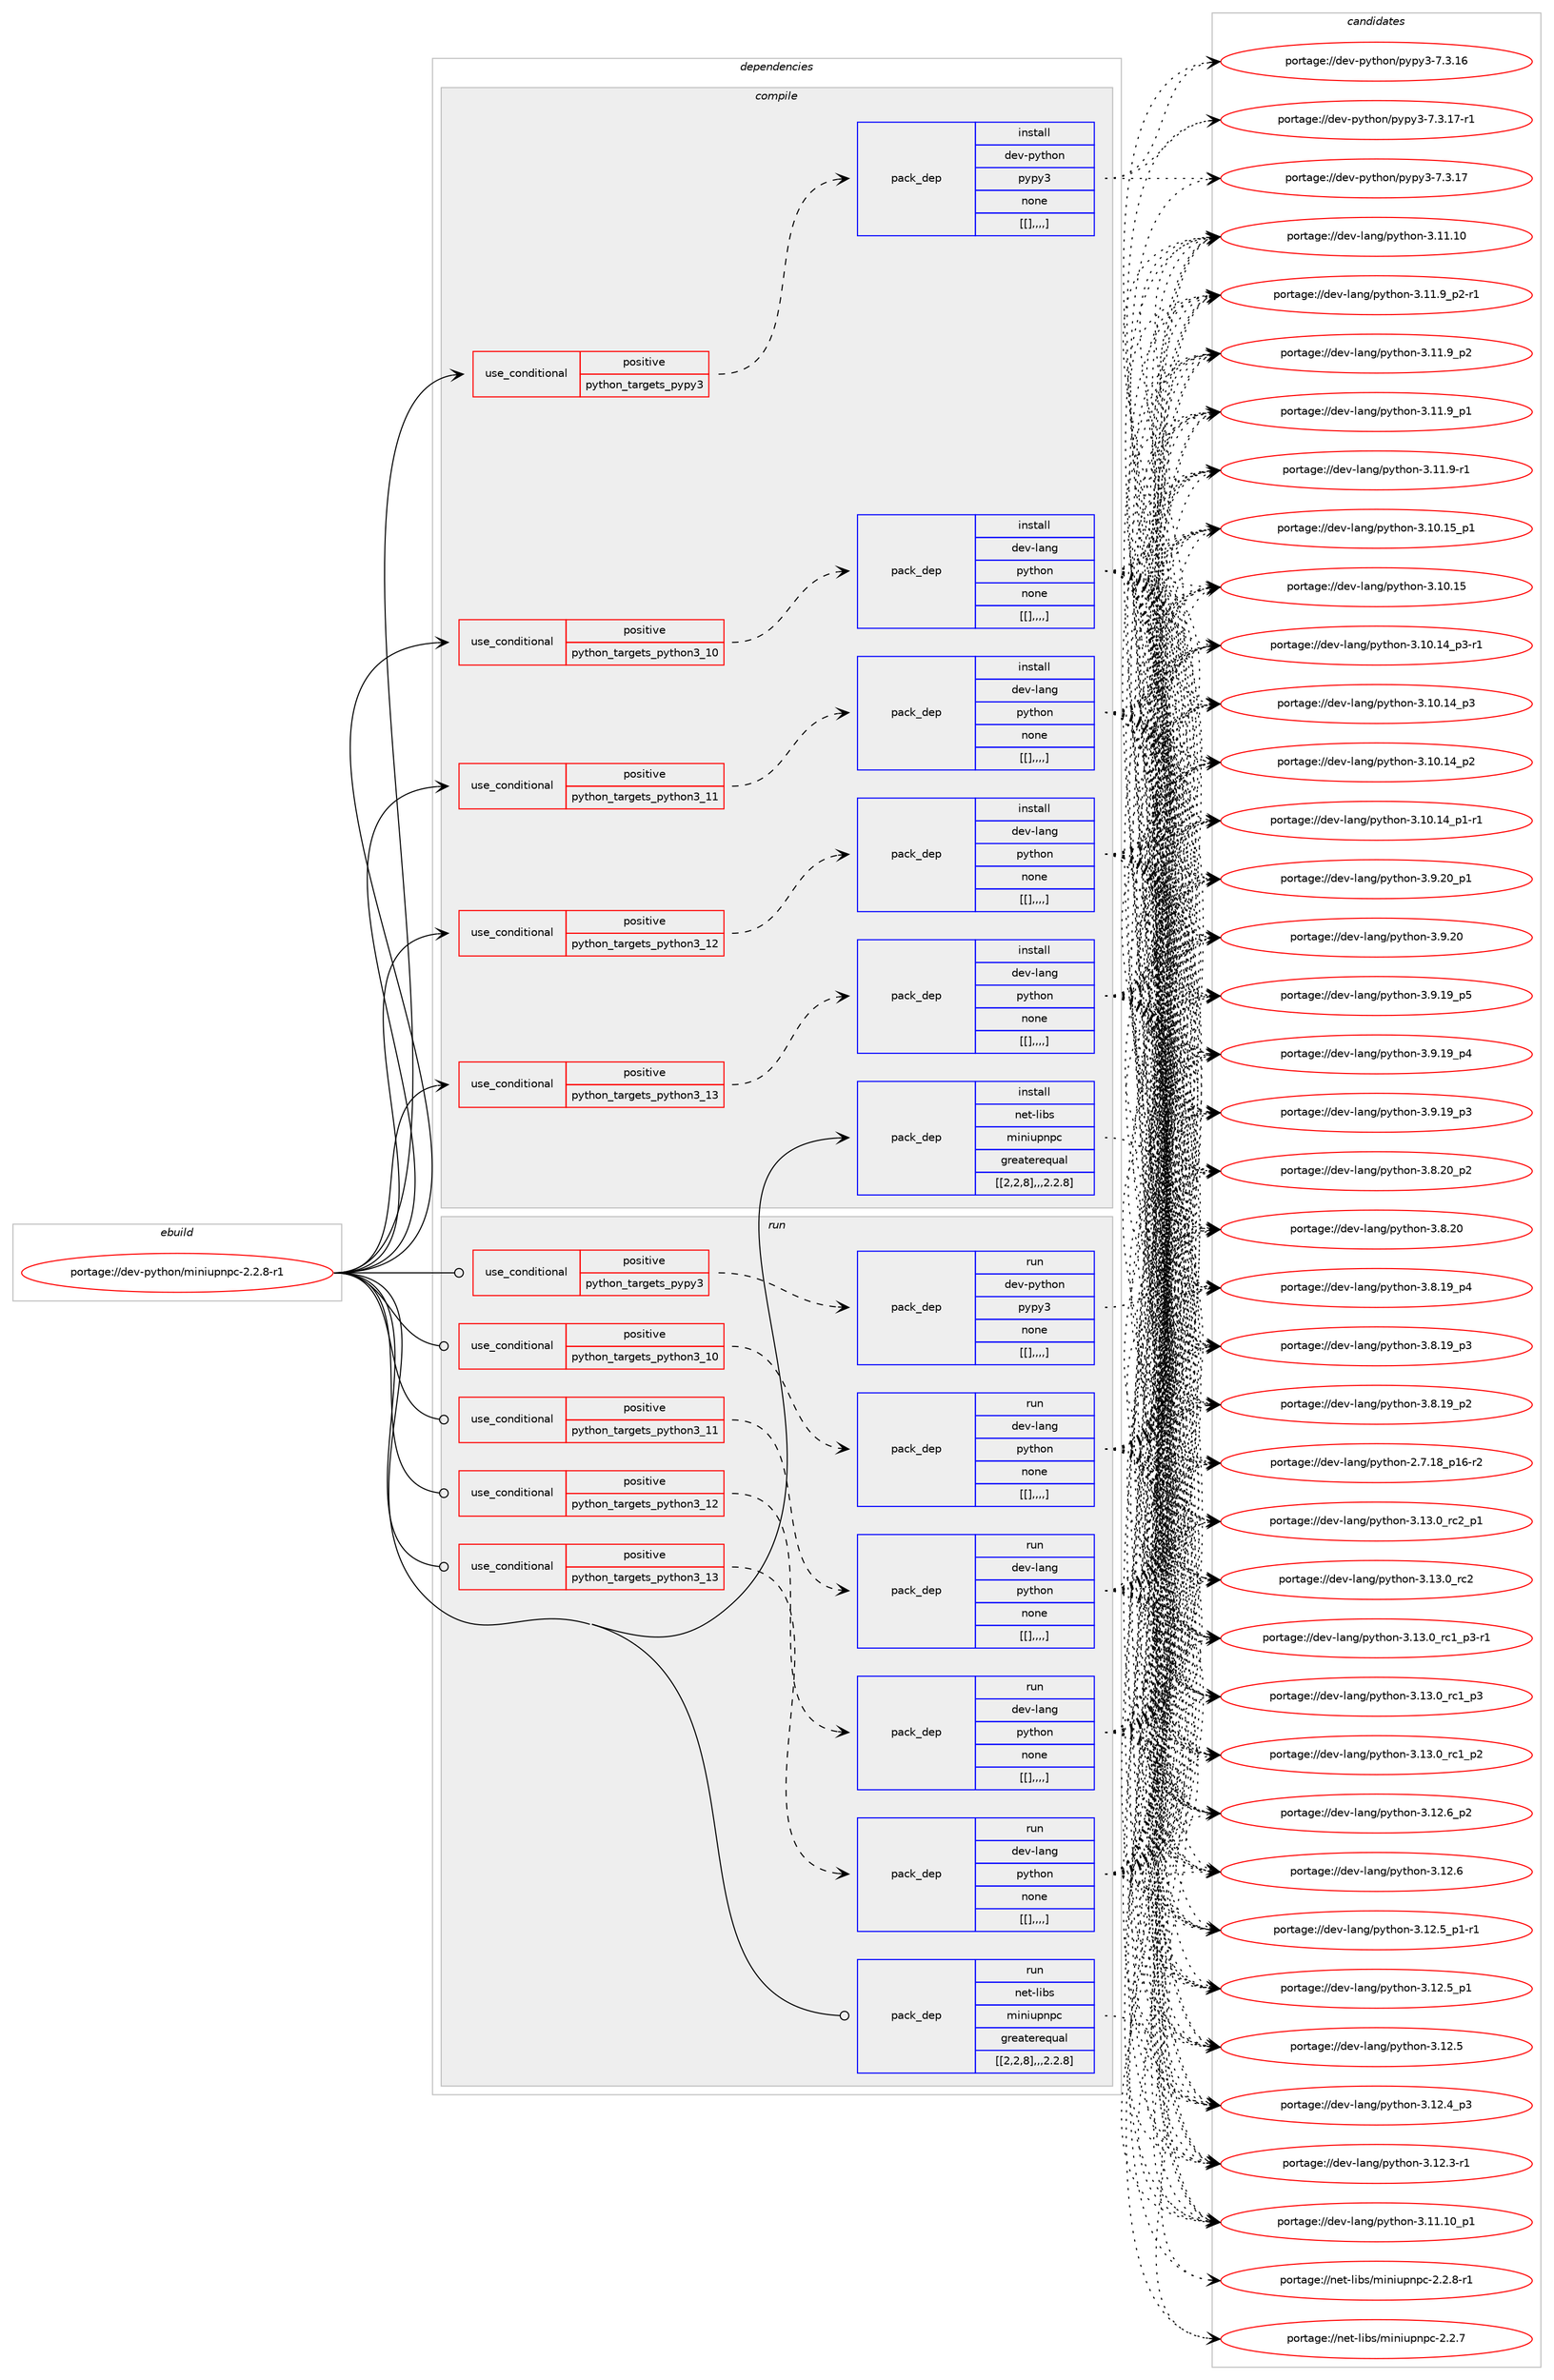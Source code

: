 digraph prolog {

# *************
# Graph options
# *************

newrank=true;
concentrate=true;
compound=true;
graph [rankdir=LR,fontname=Helvetica,fontsize=10,ranksep=1.5];#, ranksep=2.5, nodesep=0.2];
edge  [arrowhead=vee];
node  [fontname=Helvetica,fontsize=10];

# **********
# The ebuild
# **********

subgraph cluster_leftcol {
color=gray;
label=<<i>ebuild</i>>;
id [label="portage://dev-python/miniupnpc-2.2.8-r1", color=red, width=4, href="../dev-python/miniupnpc-2.2.8-r1.svg"];
}

# ****************
# The dependencies
# ****************

subgraph cluster_midcol {
color=gray;
label=<<i>dependencies</i>>;
subgraph cluster_compile {
fillcolor="#eeeeee";
style=filled;
label=<<i>compile</i>>;
subgraph cond36031 {
dependency153178 [label=<<TABLE BORDER="0" CELLBORDER="1" CELLSPACING="0" CELLPADDING="4"><TR><TD ROWSPAN="3" CELLPADDING="10">use_conditional</TD></TR><TR><TD>positive</TD></TR><TR><TD>python_targets_pypy3</TD></TR></TABLE>>, shape=none, color=red];
subgraph pack115933 {
dependency153179 [label=<<TABLE BORDER="0" CELLBORDER="1" CELLSPACING="0" CELLPADDING="4" WIDTH="220"><TR><TD ROWSPAN="6" CELLPADDING="30">pack_dep</TD></TR><TR><TD WIDTH="110">install</TD></TR><TR><TD>dev-python</TD></TR><TR><TD>pypy3</TD></TR><TR><TD>none</TD></TR><TR><TD>[[],,,,]</TD></TR></TABLE>>, shape=none, color=blue];
}
dependency153178:e -> dependency153179:w [weight=20,style="dashed",arrowhead="vee"];
}
id:e -> dependency153178:w [weight=20,style="solid",arrowhead="vee"];
subgraph cond36032 {
dependency153180 [label=<<TABLE BORDER="0" CELLBORDER="1" CELLSPACING="0" CELLPADDING="4"><TR><TD ROWSPAN="3" CELLPADDING="10">use_conditional</TD></TR><TR><TD>positive</TD></TR><TR><TD>python_targets_python3_10</TD></TR></TABLE>>, shape=none, color=red];
subgraph pack115934 {
dependency153181 [label=<<TABLE BORDER="0" CELLBORDER="1" CELLSPACING="0" CELLPADDING="4" WIDTH="220"><TR><TD ROWSPAN="6" CELLPADDING="30">pack_dep</TD></TR><TR><TD WIDTH="110">install</TD></TR><TR><TD>dev-lang</TD></TR><TR><TD>python</TD></TR><TR><TD>none</TD></TR><TR><TD>[[],,,,]</TD></TR></TABLE>>, shape=none, color=blue];
}
dependency153180:e -> dependency153181:w [weight=20,style="dashed",arrowhead="vee"];
}
id:e -> dependency153180:w [weight=20,style="solid",arrowhead="vee"];
subgraph cond36033 {
dependency153182 [label=<<TABLE BORDER="0" CELLBORDER="1" CELLSPACING="0" CELLPADDING="4"><TR><TD ROWSPAN="3" CELLPADDING="10">use_conditional</TD></TR><TR><TD>positive</TD></TR><TR><TD>python_targets_python3_11</TD></TR></TABLE>>, shape=none, color=red];
subgraph pack115935 {
dependency153183 [label=<<TABLE BORDER="0" CELLBORDER="1" CELLSPACING="0" CELLPADDING="4" WIDTH="220"><TR><TD ROWSPAN="6" CELLPADDING="30">pack_dep</TD></TR><TR><TD WIDTH="110">install</TD></TR><TR><TD>dev-lang</TD></TR><TR><TD>python</TD></TR><TR><TD>none</TD></TR><TR><TD>[[],,,,]</TD></TR></TABLE>>, shape=none, color=blue];
}
dependency153182:e -> dependency153183:w [weight=20,style="dashed",arrowhead="vee"];
}
id:e -> dependency153182:w [weight=20,style="solid",arrowhead="vee"];
subgraph cond36034 {
dependency153184 [label=<<TABLE BORDER="0" CELLBORDER="1" CELLSPACING="0" CELLPADDING="4"><TR><TD ROWSPAN="3" CELLPADDING="10">use_conditional</TD></TR><TR><TD>positive</TD></TR><TR><TD>python_targets_python3_12</TD></TR></TABLE>>, shape=none, color=red];
subgraph pack115936 {
dependency153185 [label=<<TABLE BORDER="0" CELLBORDER="1" CELLSPACING="0" CELLPADDING="4" WIDTH="220"><TR><TD ROWSPAN="6" CELLPADDING="30">pack_dep</TD></TR><TR><TD WIDTH="110">install</TD></TR><TR><TD>dev-lang</TD></TR><TR><TD>python</TD></TR><TR><TD>none</TD></TR><TR><TD>[[],,,,]</TD></TR></TABLE>>, shape=none, color=blue];
}
dependency153184:e -> dependency153185:w [weight=20,style="dashed",arrowhead="vee"];
}
id:e -> dependency153184:w [weight=20,style="solid",arrowhead="vee"];
subgraph cond36035 {
dependency153186 [label=<<TABLE BORDER="0" CELLBORDER="1" CELLSPACING="0" CELLPADDING="4"><TR><TD ROWSPAN="3" CELLPADDING="10">use_conditional</TD></TR><TR><TD>positive</TD></TR><TR><TD>python_targets_python3_13</TD></TR></TABLE>>, shape=none, color=red];
subgraph pack115937 {
dependency153187 [label=<<TABLE BORDER="0" CELLBORDER="1" CELLSPACING="0" CELLPADDING="4" WIDTH="220"><TR><TD ROWSPAN="6" CELLPADDING="30">pack_dep</TD></TR><TR><TD WIDTH="110">install</TD></TR><TR><TD>dev-lang</TD></TR><TR><TD>python</TD></TR><TR><TD>none</TD></TR><TR><TD>[[],,,,]</TD></TR></TABLE>>, shape=none, color=blue];
}
dependency153186:e -> dependency153187:w [weight=20,style="dashed",arrowhead="vee"];
}
id:e -> dependency153186:w [weight=20,style="solid",arrowhead="vee"];
subgraph pack115938 {
dependency153188 [label=<<TABLE BORDER="0" CELLBORDER="1" CELLSPACING="0" CELLPADDING="4" WIDTH="220"><TR><TD ROWSPAN="6" CELLPADDING="30">pack_dep</TD></TR><TR><TD WIDTH="110">install</TD></TR><TR><TD>net-libs</TD></TR><TR><TD>miniupnpc</TD></TR><TR><TD>greaterequal</TD></TR><TR><TD>[[2,2,8],,,2.2.8]</TD></TR></TABLE>>, shape=none, color=blue];
}
id:e -> dependency153188:w [weight=20,style="solid",arrowhead="vee"];
}
subgraph cluster_compileandrun {
fillcolor="#eeeeee";
style=filled;
label=<<i>compile and run</i>>;
}
subgraph cluster_run {
fillcolor="#eeeeee";
style=filled;
label=<<i>run</i>>;
subgraph cond36036 {
dependency153189 [label=<<TABLE BORDER="0" CELLBORDER="1" CELLSPACING="0" CELLPADDING="4"><TR><TD ROWSPAN="3" CELLPADDING="10">use_conditional</TD></TR><TR><TD>positive</TD></TR><TR><TD>python_targets_pypy3</TD></TR></TABLE>>, shape=none, color=red];
subgraph pack115939 {
dependency153190 [label=<<TABLE BORDER="0" CELLBORDER="1" CELLSPACING="0" CELLPADDING="4" WIDTH="220"><TR><TD ROWSPAN="6" CELLPADDING="30">pack_dep</TD></TR><TR><TD WIDTH="110">run</TD></TR><TR><TD>dev-python</TD></TR><TR><TD>pypy3</TD></TR><TR><TD>none</TD></TR><TR><TD>[[],,,,]</TD></TR></TABLE>>, shape=none, color=blue];
}
dependency153189:e -> dependency153190:w [weight=20,style="dashed",arrowhead="vee"];
}
id:e -> dependency153189:w [weight=20,style="solid",arrowhead="odot"];
subgraph cond36037 {
dependency153191 [label=<<TABLE BORDER="0" CELLBORDER="1" CELLSPACING="0" CELLPADDING="4"><TR><TD ROWSPAN="3" CELLPADDING="10">use_conditional</TD></TR><TR><TD>positive</TD></TR><TR><TD>python_targets_python3_10</TD></TR></TABLE>>, shape=none, color=red];
subgraph pack115940 {
dependency153192 [label=<<TABLE BORDER="0" CELLBORDER="1" CELLSPACING="0" CELLPADDING="4" WIDTH="220"><TR><TD ROWSPAN="6" CELLPADDING="30">pack_dep</TD></TR><TR><TD WIDTH="110">run</TD></TR><TR><TD>dev-lang</TD></TR><TR><TD>python</TD></TR><TR><TD>none</TD></TR><TR><TD>[[],,,,]</TD></TR></TABLE>>, shape=none, color=blue];
}
dependency153191:e -> dependency153192:w [weight=20,style="dashed",arrowhead="vee"];
}
id:e -> dependency153191:w [weight=20,style="solid",arrowhead="odot"];
subgraph cond36038 {
dependency153193 [label=<<TABLE BORDER="0" CELLBORDER="1" CELLSPACING="0" CELLPADDING="4"><TR><TD ROWSPAN="3" CELLPADDING="10">use_conditional</TD></TR><TR><TD>positive</TD></TR><TR><TD>python_targets_python3_11</TD></TR></TABLE>>, shape=none, color=red];
subgraph pack115941 {
dependency153194 [label=<<TABLE BORDER="0" CELLBORDER="1" CELLSPACING="0" CELLPADDING="4" WIDTH="220"><TR><TD ROWSPAN="6" CELLPADDING="30">pack_dep</TD></TR><TR><TD WIDTH="110">run</TD></TR><TR><TD>dev-lang</TD></TR><TR><TD>python</TD></TR><TR><TD>none</TD></TR><TR><TD>[[],,,,]</TD></TR></TABLE>>, shape=none, color=blue];
}
dependency153193:e -> dependency153194:w [weight=20,style="dashed",arrowhead="vee"];
}
id:e -> dependency153193:w [weight=20,style="solid",arrowhead="odot"];
subgraph cond36039 {
dependency153195 [label=<<TABLE BORDER="0" CELLBORDER="1" CELLSPACING="0" CELLPADDING="4"><TR><TD ROWSPAN="3" CELLPADDING="10">use_conditional</TD></TR><TR><TD>positive</TD></TR><TR><TD>python_targets_python3_12</TD></TR></TABLE>>, shape=none, color=red];
subgraph pack115942 {
dependency153196 [label=<<TABLE BORDER="0" CELLBORDER="1" CELLSPACING="0" CELLPADDING="4" WIDTH="220"><TR><TD ROWSPAN="6" CELLPADDING="30">pack_dep</TD></TR><TR><TD WIDTH="110">run</TD></TR><TR><TD>dev-lang</TD></TR><TR><TD>python</TD></TR><TR><TD>none</TD></TR><TR><TD>[[],,,,]</TD></TR></TABLE>>, shape=none, color=blue];
}
dependency153195:e -> dependency153196:w [weight=20,style="dashed",arrowhead="vee"];
}
id:e -> dependency153195:w [weight=20,style="solid",arrowhead="odot"];
subgraph cond36040 {
dependency153197 [label=<<TABLE BORDER="0" CELLBORDER="1" CELLSPACING="0" CELLPADDING="4"><TR><TD ROWSPAN="3" CELLPADDING="10">use_conditional</TD></TR><TR><TD>positive</TD></TR><TR><TD>python_targets_python3_13</TD></TR></TABLE>>, shape=none, color=red];
subgraph pack115943 {
dependency153198 [label=<<TABLE BORDER="0" CELLBORDER="1" CELLSPACING="0" CELLPADDING="4" WIDTH="220"><TR><TD ROWSPAN="6" CELLPADDING="30">pack_dep</TD></TR><TR><TD WIDTH="110">run</TD></TR><TR><TD>dev-lang</TD></TR><TR><TD>python</TD></TR><TR><TD>none</TD></TR><TR><TD>[[],,,,]</TD></TR></TABLE>>, shape=none, color=blue];
}
dependency153197:e -> dependency153198:w [weight=20,style="dashed",arrowhead="vee"];
}
id:e -> dependency153197:w [weight=20,style="solid",arrowhead="odot"];
subgraph pack115944 {
dependency153199 [label=<<TABLE BORDER="0" CELLBORDER="1" CELLSPACING="0" CELLPADDING="4" WIDTH="220"><TR><TD ROWSPAN="6" CELLPADDING="30">pack_dep</TD></TR><TR><TD WIDTH="110">run</TD></TR><TR><TD>net-libs</TD></TR><TR><TD>miniupnpc</TD></TR><TR><TD>greaterequal</TD></TR><TR><TD>[[2,2,8],,,2.2.8]</TD></TR></TABLE>>, shape=none, color=blue];
}
id:e -> dependency153199:w [weight=20,style="solid",arrowhead="odot"];
}
}

# **************
# The candidates
# **************

subgraph cluster_choices {
rank=same;
color=gray;
label=<<i>candidates</i>>;

subgraph choice115933 {
color=black;
nodesep=1;
choice100101118451121211161041111104711212111212151455546514649554511449 [label="portage://dev-python/pypy3-7.3.17-r1", color=red, width=4,href="../dev-python/pypy3-7.3.17-r1.svg"];
choice10010111845112121116104111110471121211121215145554651464955 [label="portage://dev-python/pypy3-7.3.17", color=red, width=4,href="../dev-python/pypy3-7.3.17.svg"];
choice10010111845112121116104111110471121211121215145554651464954 [label="portage://dev-python/pypy3-7.3.16", color=red, width=4,href="../dev-python/pypy3-7.3.16.svg"];
dependency153179:e -> choice100101118451121211161041111104711212111212151455546514649554511449:w [style=dotted,weight="100"];
dependency153179:e -> choice10010111845112121116104111110471121211121215145554651464955:w [style=dotted,weight="100"];
dependency153179:e -> choice10010111845112121116104111110471121211121215145554651464954:w [style=dotted,weight="100"];
}
subgraph choice115934 {
color=black;
nodesep=1;
choice100101118451089711010347112121116104111110455146495146489511499509511249 [label="portage://dev-lang/python-3.13.0_rc2_p1", color=red, width=4,href="../dev-lang/python-3.13.0_rc2_p1.svg"];
choice10010111845108971101034711212111610411111045514649514648951149950 [label="portage://dev-lang/python-3.13.0_rc2", color=red, width=4,href="../dev-lang/python-3.13.0_rc2.svg"];
choice1001011184510897110103471121211161041111104551464951464895114994995112514511449 [label="portage://dev-lang/python-3.13.0_rc1_p3-r1", color=red, width=4,href="../dev-lang/python-3.13.0_rc1_p3-r1.svg"];
choice100101118451089711010347112121116104111110455146495146489511499499511251 [label="portage://dev-lang/python-3.13.0_rc1_p3", color=red, width=4,href="../dev-lang/python-3.13.0_rc1_p3.svg"];
choice100101118451089711010347112121116104111110455146495146489511499499511250 [label="portage://dev-lang/python-3.13.0_rc1_p2", color=red, width=4,href="../dev-lang/python-3.13.0_rc1_p2.svg"];
choice100101118451089711010347112121116104111110455146495046549511250 [label="portage://dev-lang/python-3.12.6_p2", color=red, width=4,href="../dev-lang/python-3.12.6_p2.svg"];
choice10010111845108971101034711212111610411111045514649504654 [label="portage://dev-lang/python-3.12.6", color=red, width=4,href="../dev-lang/python-3.12.6.svg"];
choice1001011184510897110103471121211161041111104551464950465395112494511449 [label="portage://dev-lang/python-3.12.5_p1-r1", color=red, width=4,href="../dev-lang/python-3.12.5_p1-r1.svg"];
choice100101118451089711010347112121116104111110455146495046539511249 [label="portage://dev-lang/python-3.12.5_p1", color=red, width=4,href="../dev-lang/python-3.12.5_p1.svg"];
choice10010111845108971101034711212111610411111045514649504653 [label="portage://dev-lang/python-3.12.5", color=red, width=4,href="../dev-lang/python-3.12.5.svg"];
choice100101118451089711010347112121116104111110455146495046529511251 [label="portage://dev-lang/python-3.12.4_p3", color=red, width=4,href="../dev-lang/python-3.12.4_p3.svg"];
choice100101118451089711010347112121116104111110455146495046514511449 [label="portage://dev-lang/python-3.12.3-r1", color=red, width=4,href="../dev-lang/python-3.12.3-r1.svg"];
choice10010111845108971101034711212111610411111045514649494649489511249 [label="portage://dev-lang/python-3.11.10_p1", color=red, width=4,href="../dev-lang/python-3.11.10_p1.svg"];
choice1001011184510897110103471121211161041111104551464949464948 [label="portage://dev-lang/python-3.11.10", color=red, width=4,href="../dev-lang/python-3.11.10.svg"];
choice1001011184510897110103471121211161041111104551464949465795112504511449 [label="portage://dev-lang/python-3.11.9_p2-r1", color=red, width=4,href="../dev-lang/python-3.11.9_p2-r1.svg"];
choice100101118451089711010347112121116104111110455146494946579511250 [label="portage://dev-lang/python-3.11.9_p2", color=red, width=4,href="../dev-lang/python-3.11.9_p2.svg"];
choice100101118451089711010347112121116104111110455146494946579511249 [label="portage://dev-lang/python-3.11.9_p1", color=red, width=4,href="../dev-lang/python-3.11.9_p1.svg"];
choice100101118451089711010347112121116104111110455146494946574511449 [label="portage://dev-lang/python-3.11.9-r1", color=red, width=4,href="../dev-lang/python-3.11.9-r1.svg"];
choice10010111845108971101034711212111610411111045514649484649539511249 [label="portage://dev-lang/python-3.10.15_p1", color=red, width=4,href="../dev-lang/python-3.10.15_p1.svg"];
choice1001011184510897110103471121211161041111104551464948464953 [label="portage://dev-lang/python-3.10.15", color=red, width=4,href="../dev-lang/python-3.10.15.svg"];
choice100101118451089711010347112121116104111110455146494846495295112514511449 [label="portage://dev-lang/python-3.10.14_p3-r1", color=red, width=4,href="../dev-lang/python-3.10.14_p3-r1.svg"];
choice10010111845108971101034711212111610411111045514649484649529511251 [label="portage://dev-lang/python-3.10.14_p3", color=red, width=4,href="../dev-lang/python-3.10.14_p3.svg"];
choice10010111845108971101034711212111610411111045514649484649529511250 [label="portage://dev-lang/python-3.10.14_p2", color=red, width=4,href="../dev-lang/python-3.10.14_p2.svg"];
choice100101118451089711010347112121116104111110455146494846495295112494511449 [label="portage://dev-lang/python-3.10.14_p1-r1", color=red, width=4,href="../dev-lang/python-3.10.14_p1-r1.svg"];
choice100101118451089711010347112121116104111110455146574650489511249 [label="portage://dev-lang/python-3.9.20_p1", color=red, width=4,href="../dev-lang/python-3.9.20_p1.svg"];
choice10010111845108971101034711212111610411111045514657465048 [label="portage://dev-lang/python-3.9.20", color=red, width=4,href="../dev-lang/python-3.9.20.svg"];
choice100101118451089711010347112121116104111110455146574649579511253 [label="portage://dev-lang/python-3.9.19_p5", color=red, width=4,href="../dev-lang/python-3.9.19_p5.svg"];
choice100101118451089711010347112121116104111110455146574649579511252 [label="portage://dev-lang/python-3.9.19_p4", color=red, width=4,href="../dev-lang/python-3.9.19_p4.svg"];
choice100101118451089711010347112121116104111110455146574649579511251 [label="portage://dev-lang/python-3.9.19_p3", color=red, width=4,href="../dev-lang/python-3.9.19_p3.svg"];
choice100101118451089711010347112121116104111110455146564650489511250 [label="portage://dev-lang/python-3.8.20_p2", color=red, width=4,href="../dev-lang/python-3.8.20_p2.svg"];
choice10010111845108971101034711212111610411111045514656465048 [label="portage://dev-lang/python-3.8.20", color=red, width=4,href="../dev-lang/python-3.8.20.svg"];
choice100101118451089711010347112121116104111110455146564649579511252 [label="portage://dev-lang/python-3.8.19_p4", color=red, width=4,href="../dev-lang/python-3.8.19_p4.svg"];
choice100101118451089711010347112121116104111110455146564649579511251 [label="portage://dev-lang/python-3.8.19_p3", color=red, width=4,href="../dev-lang/python-3.8.19_p3.svg"];
choice100101118451089711010347112121116104111110455146564649579511250 [label="portage://dev-lang/python-3.8.19_p2", color=red, width=4,href="../dev-lang/python-3.8.19_p2.svg"];
choice100101118451089711010347112121116104111110455046554649569511249544511450 [label="portage://dev-lang/python-2.7.18_p16-r2", color=red, width=4,href="../dev-lang/python-2.7.18_p16-r2.svg"];
dependency153181:e -> choice100101118451089711010347112121116104111110455146495146489511499509511249:w [style=dotted,weight="100"];
dependency153181:e -> choice10010111845108971101034711212111610411111045514649514648951149950:w [style=dotted,weight="100"];
dependency153181:e -> choice1001011184510897110103471121211161041111104551464951464895114994995112514511449:w [style=dotted,weight="100"];
dependency153181:e -> choice100101118451089711010347112121116104111110455146495146489511499499511251:w [style=dotted,weight="100"];
dependency153181:e -> choice100101118451089711010347112121116104111110455146495146489511499499511250:w [style=dotted,weight="100"];
dependency153181:e -> choice100101118451089711010347112121116104111110455146495046549511250:w [style=dotted,weight="100"];
dependency153181:e -> choice10010111845108971101034711212111610411111045514649504654:w [style=dotted,weight="100"];
dependency153181:e -> choice1001011184510897110103471121211161041111104551464950465395112494511449:w [style=dotted,weight="100"];
dependency153181:e -> choice100101118451089711010347112121116104111110455146495046539511249:w [style=dotted,weight="100"];
dependency153181:e -> choice10010111845108971101034711212111610411111045514649504653:w [style=dotted,weight="100"];
dependency153181:e -> choice100101118451089711010347112121116104111110455146495046529511251:w [style=dotted,weight="100"];
dependency153181:e -> choice100101118451089711010347112121116104111110455146495046514511449:w [style=dotted,weight="100"];
dependency153181:e -> choice10010111845108971101034711212111610411111045514649494649489511249:w [style=dotted,weight="100"];
dependency153181:e -> choice1001011184510897110103471121211161041111104551464949464948:w [style=dotted,weight="100"];
dependency153181:e -> choice1001011184510897110103471121211161041111104551464949465795112504511449:w [style=dotted,weight="100"];
dependency153181:e -> choice100101118451089711010347112121116104111110455146494946579511250:w [style=dotted,weight="100"];
dependency153181:e -> choice100101118451089711010347112121116104111110455146494946579511249:w [style=dotted,weight="100"];
dependency153181:e -> choice100101118451089711010347112121116104111110455146494946574511449:w [style=dotted,weight="100"];
dependency153181:e -> choice10010111845108971101034711212111610411111045514649484649539511249:w [style=dotted,weight="100"];
dependency153181:e -> choice1001011184510897110103471121211161041111104551464948464953:w [style=dotted,weight="100"];
dependency153181:e -> choice100101118451089711010347112121116104111110455146494846495295112514511449:w [style=dotted,weight="100"];
dependency153181:e -> choice10010111845108971101034711212111610411111045514649484649529511251:w [style=dotted,weight="100"];
dependency153181:e -> choice10010111845108971101034711212111610411111045514649484649529511250:w [style=dotted,weight="100"];
dependency153181:e -> choice100101118451089711010347112121116104111110455146494846495295112494511449:w [style=dotted,weight="100"];
dependency153181:e -> choice100101118451089711010347112121116104111110455146574650489511249:w [style=dotted,weight="100"];
dependency153181:e -> choice10010111845108971101034711212111610411111045514657465048:w [style=dotted,weight="100"];
dependency153181:e -> choice100101118451089711010347112121116104111110455146574649579511253:w [style=dotted,weight="100"];
dependency153181:e -> choice100101118451089711010347112121116104111110455146574649579511252:w [style=dotted,weight="100"];
dependency153181:e -> choice100101118451089711010347112121116104111110455146574649579511251:w [style=dotted,weight="100"];
dependency153181:e -> choice100101118451089711010347112121116104111110455146564650489511250:w [style=dotted,weight="100"];
dependency153181:e -> choice10010111845108971101034711212111610411111045514656465048:w [style=dotted,weight="100"];
dependency153181:e -> choice100101118451089711010347112121116104111110455146564649579511252:w [style=dotted,weight="100"];
dependency153181:e -> choice100101118451089711010347112121116104111110455146564649579511251:w [style=dotted,weight="100"];
dependency153181:e -> choice100101118451089711010347112121116104111110455146564649579511250:w [style=dotted,weight="100"];
dependency153181:e -> choice100101118451089711010347112121116104111110455046554649569511249544511450:w [style=dotted,weight="100"];
}
subgraph choice115935 {
color=black;
nodesep=1;
choice100101118451089711010347112121116104111110455146495146489511499509511249 [label="portage://dev-lang/python-3.13.0_rc2_p1", color=red, width=4,href="../dev-lang/python-3.13.0_rc2_p1.svg"];
choice10010111845108971101034711212111610411111045514649514648951149950 [label="portage://dev-lang/python-3.13.0_rc2", color=red, width=4,href="../dev-lang/python-3.13.0_rc2.svg"];
choice1001011184510897110103471121211161041111104551464951464895114994995112514511449 [label="portage://dev-lang/python-3.13.0_rc1_p3-r1", color=red, width=4,href="../dev-lang/python-3.13.0_rc1_p3-r1.svg"];
choice100101118451089711010347112121116104111110455146495146489511499499511251 [label="portage://dev-lang/python-3.13.0_rc1_p3", color=red, width=4,href="../dev-lang/python-3.13.0_rc1_p3.svg"];
choice100101118451089711010347112121116104111110455146495146489511499499511250 [label="portage://dev-lang/python-3.13.0_rc1_p2", color=red, width=4,href="../dev-lang/python-3.13.0_rc1_p2.svg"];
choice100101118451089711010347112121116104111110455146495046549511250 [label="portage://dev-lang/python-3.12.6_p2", color=red, width=4,href="../dev-lang/python-3.12.6_p2.svg"];
choice10010111845108971101034711212111610411111045514649504654 [label="portage://dev-lang/python-3.12.6", color=red, width=4,href="../dev-lang/python-3.12.6.svg"];
choice1001011184510897110103471121211161041111104551464950465395112494511449 [label="portage://dev-lang/python-3.12.5_p1-r1", color=red, width=4,href="../dev-lang/python-3.12.5_p1-r1.svg"];
choice100101118451089711010347112121116104111110455146495046539511249 [label="portage://dev-lang/python-3.12.5_p1", color=red, width=4,href="../dev-lang/python-3.12.5_p1.svg"];
choice10010111845108971101034711212111610411111045514649504653 [label="portage://dev-lang/python-3.12.5", color=red, width=4,href="../dev-lang/python-3.12.5.svg"];
choice100101118451089711010347112121116104111110455146495046529511251 [label="portage://dev-lang/python-3.12.4_p3", color=red, width=4,href="../dev-lang/python-3.12.4_p3.svg"];
choice100101118451089711010347112121116104111110455146495046514511449 [label="portage://dev-lang/python-3.12.3-r1", color=red, width=4,href="../dev-lang/python-3.12.3-r1.svg"];
choice10010111845108971101034711212111610411111045514649494649489511249 [label="portage://dev-lang/python-3.11.10_p1", color=red, width=4,href="../dev-lang/python-3.11.10_p1.svg"];
choice1001011184510897110103471121211161041111104551464949464948 [label="portage://dev-lang/python-3.11.10", color=red, width=4,href="../dev-lang/python-3.11.10.svg"];
choice1001011184510897110103471121211161041111104551464949465795112504511449 [label="portage://dev-lang/python-3.11.9_p2-r1", color=red, width=4,href="../dev-lang/python-3.11.9_p2-r1.svg"];
choice100101118451089711010347112121116104111110455146494946579511250 [label="portage://dev-lang/python-3.11.9_p2", color=red, width=4,href="../dev-lang/python-3.11.9_p2.svg"];
choice100101118451089711010347112121116104111110455146494946579511249 [label="portage://dev-lang/python-3.11.9_p1", color=red, width=4,href="../dev-lang/python-3.11.9_p1.svg"];
choice100101118451089711010347112121116104111110455146494946574511449 [label="portage://dev-lang/python-3.11.9-r1", color=red, width=4,href="../dev-lang/python-3.11.9-r1.svg"];
choice10010111845108971101034711212111610411111045514649484649539511249 [label="portage://dev-lang/python-3.10.15_p1", color=red, width=4,href="../dev-lang/python-3.10.15_p1.svg"];
choice1001011184510897110103471121211161041111104551464948464953 [label="portage://dev-lang/python-3.10.15", color=red, width=4,href="../dev-lang/python-3.10.15.svg"];
choice100101118451089711010347112121116104111110455146494846495295112514511449 [label="portage://dev-lang/python-3.10.14_p3-r1", color=red, width=4,href="../dev-lang/python-3.10.14_p3-r1.svg"];
choice10010111845108971101034711212111610411111045514649484649529511251 [label="portage://dev-lang/python-3.10.14_p3", color=red, width=4,href="../dev-lang/python-3.10.14_p3.svg"];
choice10010111845108971101034711212111610411111045514649484649529511250 [label="portage://dev-lang/python-3.10.14_p2", color=red, width=4,href="../dev-lang/python-3.10.14_p2.svg"];
choice100101118451089711010347112121116104111110455146494846495295112494511449 [label="portage://dev-lang/python-3.10.14_p1-r1", color=red, width=4,href="../dev-lang/python-3.10.14_p1-r1.svg"];
choice100101118451089711010347112121116104111110455146574650489511249 [label="portage://dev-lang/python-3.9.20_p1", color=red, width=4,href="../dev-lang/python-3.9.20_p1.svg"];
choice10010111845108971101034711212111610411111045514657465048 [label="portage://dev-lang/python-3.9.20", color=red, width=4,href="../dev-lang/python-3.9.20.svg"];
choice100101118451089711010347112121116104111110455146574649579511253 [label="portage://dev-lang/python-3.9.19_p5", color=red, width=4,href="../dev-lang/python-3.9.19_p5.svg"];
choice100101118451089711010347112121116104111110455146574649579511252 [label="portage://dev-lang/python-3.9.19_p4", color=red, width=4,href="../dev-lang/python-3.9.19_p4.svg"];
choice100101118451089711010347112121116104111110455146574649579511251 [label="portage://dev-lang/python-3.9.19_p3", color=red, width=4,href="../dev-lang/python-3.9.19_p3.svg"];
choice100101118451089711010347112121116104111110455146564650489511250 [label="portage://dev-lang/python-3.8.20_p2", color=red, width=4,href="../dev-lang/python-3.8.20_p2.svg"];
choice10010111845108971101034711212111610411111045514656465048 [label="portage://dev-lang/python-3.8.20", color=red, width=4,href="../dev-lang/python-3.8.20.svg"];
choice100101118451089711010347112121116104111110455146564649579511252 [label="portage://dev-lang/python-3.8.19_p4", color=red, width=4,href="../dev-lang/python-3.8.19_p4.svg"];
choice100101118451089711010347112121116104111110455146564649579511251 [label="portage://dev-lang/python-3.8.19_p3", color=red, width=4,href="../dev-lang/python-3.8.19_p3.svg"];
choice100101118451089711010347112121116104111110455146564649579511250 [label="portage://dev-lang/python-3.8.19_p2", color=red, width=4,href="../dev-lang/python-3.8.19_p2.svg"];
choice100101118451089711010347112121116104111110455046554649569511249544511450 [label="portage://dev-lang/python-2.7.18_p16-r2", color=red, width=4,href="../dev-lang/python-2.7.18_p16-r2.svg"];
dependency153183:e -> choice100101118451089711010347112121116104111110455146495146489511499509511249:w [style=dotted,weight="100"];
dependency153183:e -> choice10010111845108971101034711212111610411111045514649514648951149950:w [style=dotted,weight="100"];
dependency153183:e -> choice1001011184510897110103471121211161041111104551464951464895114994995112514511449:w [style=dotted,weight="100"];
dependency153183:e -> choice100101118451089711010347112121116104111110455146495146489511499499511251:w [style=dotted,weight="100"];
dependency153183:e -> choice100101118451089711010347112121116104111110455146495146489511499499511250:w [style=dotted,weight="100"];
dependency153183:e -> choice100101118451089711010347112121116104111110455146495046549511250:w [style=dotted,weight="100"];
dependency153183:e -> choice10010111845108971101034711212111610411111045514649504654:w [style=dotted,weight="100"];
dependency153183:e -> choice1001011184510897110103471121211161041111104551464950465395112494511449:w [style=dotted,weight="100"];
dependency153183:e -> choice100101118451089711010347112121116104111110455146495046539511249:w [style=dotted,weight="100"];
dependency153183:e -> choice10010111845108971101034711212111610411111045514649504653:w [style=dotted,weight="100"];
dependency153183:e -> choice100101118451089711010347112121116104111110455146495046529511251:w [style=dotted,weight="100"];
dependency153183:e -> choice100101118451089711010347112121116104111110455146495046514511449:w [style=dotted,weight="100"];
dependency153183:e -> choice10010111845108971101034711212111610411111045514649494649489511249:w [style=dotted,weight="100"];
dependency153183:e -> choice1001011184510897110103471121211161041111104551464949464948:w [style=dotted,weight="100"];
dependency153183:e -> choice1001011184510897110103471121211161041111104551464949465795112504511449:w [style=dotted,weight="100"];
dependency153183:e -> choice100101118451089711010347112121116104111110455146494946579511250:w [style=dotted,weight="100"];
dependency153183:e -> choice100101118451089711010347112121116104111110455146494946579511249:w [style=dotted,weight="100"];
dependency153183:e -> choice100101118451089711010347112121116104111110455146494946574511449:w [style=dotted,weight="100"];
dependency153183:e -> choice10010111845108971101034711212111610411111045514649484649539511249:w [style=dotted,weight="100"];
dependency153183:e -> choice1001011184510897110103471121211161041111104551464948464953:w [style=dotted,weight="100"];
dependency153183:e -> choice100101118451089711010347112121116104111110455146494846495295112514511449:w [style=dotted,weight="100"];
dependency153183:e -> choice10010111845108971101034711212111610411111045514649484649529511251:w [style=dotted,weight="100"];
dependency153183:e -> choice10010111845108971101034711212111610411111045514649484649529511250:w [style=dotted,weight="100"];
dependency153183:e -> choice100101118451089711010347112121116104111110455146494846495295112494511449:w [style=dotted,weight="100"];
dependency153183:e -> choice100101118451089711010347112121116104111110455146574650489511249:w [style=dotted,weight="100"];
dependency153183:e -> choice10010111845108971101034711212111610411111045514657465048:w [style=dotted,weight="100"];
dependency153183:e -> choice100101118451089711010347112121116104111110455146574649579511253:w [style=dotted,weight="100"];
dependency153183:e -> choice100101118451089711010347112121116104111110455146574649579511252:w [style=dotted,weight="100"];
dependency153183:e -> choice100101118451089711010347112121116104111110455146574649579511251:w [style=dotted,weight="100"];
dependency153183:e -> choice100101118451089711010347112121116104111110455146564650489511250:w [style=dotted,weight="100"];
dependency153183:e -> choice10010111845108971101034711212111610411111045514656465048:w [style=dotted,weight="100"];
dependency153183:e -> choice100101118451089711010347112121116104111110455146564649579511252:w [style=dotted,weight="100"];
dependency153183:e -> choice100101118451089711010347112121116104111110455146564649579511251:w [style=dotted,weight="100"];
dependency153183:e -> choice100101118451089711010347112121116104111110455146564649579511250:w [style=dotted,weight="100"];
dependency153183:e -> choice100101118451089711010347112121116104111110455046554649569511249544511450:w [style=dotted,weight="100"];
}
subgraph choice115936 {
color=black;
nodesep=1;
choice100101118451089711010347112121116104111110455146495146489511499509511249 [label="portage://dev-lang/python-3.13.0_rc2_p1", color=red, width=4,href="../dev-lang/python-3.13.0_rc2_p1.svg"];
choice10010111845108971101034711212111610411111045514649514648951149950 [label="portage://dev-lang/python-3.13.0_rc2", color=red, width=4,href="../dev-lang/python-3.13.0_rc2.svg"];
choice1001011184510897110103471121211161041111104551464951464895114994995112514511449 [label="portage://dev-lang/python-3.13.0_rc1_p3-r1", color=red, width=4,href="../dev-lang/python-3.13.0_rc1_p3-r1.svg"];
choice100101118451089711010347112121116104111110455146495146489511499499511251 [label="portage://dev-lang/python-3.13.0_rc1_p3", color=red, width=4,href="../dev-lang/python-3.13.0_rc1_p3.svg"];
choice100101118451089711010347112121116104111110455146495146489511499499511250 [label="portage://dev-lang/python-3.13.0_rc1_p2", color=red, width=4,href="../dev-lang/python-3.13.0_rc1_p2.svg"];
choice100101118451089711010347112121116104111110455146495046549511250 [label="portage://dev-lang/python-3.12.6_p2", color=red, width=4,href="../dev-lang/python-3.12.6_p2.svg"];
choice10010111845108971101034711212111610411111045514649504654 [label="portage://dev-lang/python-3.12.6", color=red, width=4,href="../dev-lang/python-3.12.6.svg"];
choice1001011184510897110103471121211161041111104551464950465395112494511449 [label="portage://dev-lang/python-3.12.5_p1-r1", color=red, width=4,href="../dev-lang/python-3.12.5_p1-r1.svg"];
choice100101118451089711010347112121116104111110455146495046539511249 [label="portage://dev-lang/python-3.12.5_p1", color=red, width=4,href="../dev-lang/python-3.12.5_p1.svg"];
choice10010111845108971101034711212111610411111045514649504653 [label="portage://dev-lang/python-3.12.5", color=red, width=4,href="../dev-lang/python-3.12.5.svg"];
choice100101118451089711010347112121116104111110455146495046529511251 [label="portage://dev-lang/python-3.12.4_p3", color=red, width=4,href="../dev-lang/python-3.12.4_p3.svg"];
choice100101118451089711010347112121116104111110455146495046514511449 [label="portage://dev-lang/python-3.12.3-r1", color=red, width=4,href="../dev-lang/python-3.12.3-r1.svg"];
choice10010111845108971101034711212111610411111045514649494649489511249 [label="portage://dev-lang/python-3.11.10_p1", color=red, width=4,href="../dev-lang/python-3.11.10_p1.svg"];
choice1001011184510897110103471121211161041111104551464949464948 [label="portage://dev-lang/python-3.11.10", color=red, width=4,href="../dev-lang/python-3.11.10.svg"];
choice1001011184510897110103471121211161041111104551464949465795112504511449 [label="portage://dev-lang/python-3.11.9_p2-r1", color=red, width=4,href="../dev-lang/python-3.11.9_p2-r1.svg"];
choice100101118451089711010347112121116104111110455146494946579511250 [label="portage://dev-lang/python-3.11.9_p2", color=red, width=4,href="../dev-lang/python-3.11.9_p2.svg"];
choice100101118451089711010347112121116104111110455146494946579511249 [label="portage://dev-lang/python-3.11.9_p1", color=red, width=4,href="../dev-lang/python-3.11.9_p1.svg"];
choice100101118451089711010347112121116104111110455146494946574511449 [label="portage://dev-lang/python-3.11.9-r1", color=red, width=4,href="../dev-lang/python-3.11.9-r1.svg"];
choice10010111845108971101034711212111610411111045514649484649539511249 [label="portage://dev-lang/python-3.10.15_p1", color=red, width=4,href="../dev-lang/python-3.10.15_p1.svg"];
choice1001011184510897110103471121211161041111104551464948464953 [label="portage://dev-lang/python-3.10.15", color=red, width=4,href="../dev-lang/python-3.10.15.svg"];
choice100101118451089711010347112121116104111110455146494846495295112514511449 [label="portage://dev-lang/python-3.10.14_p3-r1", color=red, width=4,href="../dev-lang/python-3.10.14_p3-r1.svg"];
choice10010111845108971101034711212111610411111045514649484649529511251 [label="portage://dev-lang/python-3.10.14_p3", color=red, width=4,href="../dev-lang/python-3.10.14_p3.svg"];
choice10010111845108971101034711212111610411111045514649484649529511250 [label="portage://dev-lang/python-3.10.14_p2", color=red, width=4,href="../dev-lang/python-3.10.14_p2.svg"];
choice100101118451089711010347112121116104111110455146494846495295112494511449 [label="portage://dev-lang/python-3.10.14_p1-r1", color=red, width=4,href="../dev-lang/python-3.10.14_p1-r1.svg"];
choice100101118451089711010347112121116104111110455146574650489511249 [label="portage://dev-lang/python-3.9.20_p1", color=red, width=4,href="../dev-lang/python-3.9.20_p1.svg"];
choice10010111845108971101034711212111610411111045514657465048 [label="portage://dev-lang/python-3.9.20", color=red, width=4,href="../dev-lang/python-3.9.20.svg"];
choice100101118451089711010347112121116104111110455146574649579511253 [label="portage://dev-lang/python-3.9.19_p5", color=red, width=4,href="../dev-lang/python-3.9.19_p5.svg"];
choice100101118451089711010347112121116104111110455146574649579511252 [label="portage://dev-lang/python-3.9.19_p4", color=red, width=4,href="../dev-lang/python-3.9.19_p4.svg"];
choice100101118451089711010347112121116104111110455146574649579511251 [label="portage://dev-lang/python-3.9.19_p3", color=red, width=4,href="../dev-lang/python-3.9.19_p3.svg"];
choice100101118451089711010347112121116104111110455146564650489511250 [label="portage://dev-lang/python-3.8.20_p2", color=red, width=4,href="../dev-lang/python-3.8.20_p2.svg"];
choice10010111845108971101034711212111610411111045514656465048 [label="portage://dev-lang/python-3.8.20", color=red, width=4,href="../dev-lang/python-3.8.20.svg"];
choice100101118451089711010347112121116104111110455146564649579511252 [label="portage://dev-lang/python-3.8.19_p4", color=red, width=4,href="../dev-lang/python-3.8.19_p4.svg"];
choice100101118451089711010347112121116104111110455146564649579511251 [label="portage://dev-lang/python-3.8.19_p3", color=red, width=4,href="../dev-lang/python-3.8.19_p3.svg"];
choice100101118451089711010347112121116104111110455146564649579511250 [label="portage://dev-lang/python-3.8.19_p2", color=red, width=4,href="../dev-lang/python-3.8.19_p2.svg"];
choice100101118451089711010347112121116104111110455046554649569511249544511450 [label="portage://dev-lang/python-2.7.18_p16-r2", color=red, width=4,href="../dev-lang/python-2.7.18_p16-r2.svg"];
dependency153185:e -> choice100101118451089711010347112121116104111110455146495146489511499509511249:w [style=dotted,weight="100"];
dependency153185:e -> choice10010111845108971101034711212111610411111045514649514648951149950:w [style=dotted,weight="100"];
dependency153185:e -> choice1001011184510897110103471121211161041111104551464951464895114994995112514511449:w [style=dotted,weight="100"];
dependency153185:e -> choice100101118451089711010347112121116104111110455146495146489511499499511251:w [style=dotted,weight="100"];
dependency153185:e -> choice100101118451089711010347112121116104111110455146495146489511499499511250:w [style=dotted,weight="100"];
dependency153185:e -> choice100101118451089711010347112121116104111110455146495046549511250:w [style=dotted,weight="100"];
dependency153185:e -> choice10010111845108971101034711212111610411111045514649504654:w [style=dotted,weight="100"];
dependency153185:e -> choice1001011184510897110103471121211161041111104551464950465395112494511449:w [style=dotted,weight="100"];
dependency153185:e -> choice100101118451089711010347112121116104111110455146495046539511249:w [style=dotted,weight="100"];
dependency153185:e -> choice10010111845108971101034711212111610411111045514649504653:w [style=dotted,weight="100"];
dependency153185:e -> choice100101118451089711010347112121116104111110455146495046529511251:w [style=dotted,weight="100"];
dependency153185:e -> choice100101118451089711010347112121116104111110455146495046514511449:w [style=dotted,weight="100"];
dependency153185:e -> choice10010111845108971101034711212111610411111045514649494649489511249:w [style=dotted,weight="100"];
dependency153185:e -> choice1001011184510897110103471121211161041111104551464949464948:w [style=dotted,weight="100"];
dependency153185:e -> choice1001011184510897110103471121211161041111104551464949465795112504511449:w [style=dotted,weight="100"];
dependency153185:e -> choice100101118451089711010347112121116104111110455146494946579511250:w [style=dotted,weight="100"];
dependency153185:e -> choice100101118451089711010347112121116104111110455146494946579511249:w [style=dotted,weight="100"];
dependency153185:e -> choice100101118451089711010347112121116104111110455146494946574511449:w [style=dotted,weight="100"];
dependency153185:e -> choice10010111845108971101034711212111610411111045514649484649539511249:w [style=dotted,weight="100"];
dependency153185:e -> choice1001011184510897110103471121211161041111104551464948464953:w [style=dotted,weight="100"];
dependency153185:e -> choice100101118451089711010347112121116104111110455146494846495295112514511449:w [style=dotted,weight="100"];
dependency153185:e -> choice10010111845108971101034711212111610411111045514649484649529511251:w [style=dotted,weight="100"];
dependency153185:e -> choice10010111845108971101034711212111610411111045514649484649529511250:w [style=dotted,weight="100"];
dependency153185:e -> choice100101118451089711010347112121116104111110455146494846495295112494511449:w [style=dotted,weight="100"];
dependency153185:e -> choice100101118451089711010347112121116104111110455146574650489511249:w [style=dotted,weight="100"];
dependency153185:e -> choice10010111845108971101034711212111610411111045514657465048:w [style=dotted,weight="100"];
dependency153185:e -> choice100101118451089711010347112121116104111110455146574649579511253:w [style=dotted,weight="100"];
dependency153185:e -> choice100101118451089711010347112121116104111110455146574649579511252:w [style=dotted,weight="100"];
dependency153185:e -> choice100101118451089711010347112121116104111110455146574649579511251:w [style=dotted,weight="100"];
dependency153185:e -> choice100101118451089711010347112121116104111110455146564650489511250:w [style=dotted,weight="100"];
dependency153185:e -> choice10010111845108971101034711212111610411111045514656465048:w [style=dotted,weight="100"];
dependency153185:e -> choice100101118451089711010347112121116104111110455146564649579511252:w [style=dotted,weight="100"];
dependency153185:e -> choice100101118451089711010347112121116104111110455146564649579511251:w [style=dotted,weight="100"];
dependency153185:e -> choice100101118451089711010347112121116104111110455146564649579511250:w [style=dotted,weight="100"];
dependency153185:e -> choice100101118451089711010347112121116104111110455046554649569511249544511450:w [style=dotted,weight="100"];
}
subgraph choice115937 {
color=black;
nodesep=1;
choice100101118451089711010347112121116104111110455146495146489511499509511249 [label="portage://dev-lang/python-3.13.0_rc2_p1", color=red, width=4,href="../dev-lang/python-3.13.0_rc2_p1.svg"];
choice10010111845108971101034711212111610411111045514649514648951149950 [label="portage://dev-lang/python-3.13.0_rc2", color=red, width=4,href="../dev-lang/python-3.13.0_rc2.svg"];
choice1001011184510897110103471121211161041111104551464951464895114994995112514511449 [label="portage://dev-lang/python-3.13.0_rc1_p3-r1", color=red, width=4,href="../dev-lang/python-3.13.0_rc1_p3-r1.svg"];
choice100101118451089711010347112121116104111110455146495146489511499499511251 [label="portage://dev-lang/python-3.13.0_rc1_p3", color=red, width=4,href="../dev-lang/python-3.13.0_rc1_p3.svg"];
choice100101118451089711010347112121116104111110455146495146489511499499511250 [label="portage://dev-lang/python-3.13.0_rc1_p2", color=red, width=4,href="../dev-lang/python-3.13.0_rc1_p2.svg"];
choice100101118451089711010347112121116104111110455146495046549511250 [label="portage://dev-lang/python-3.12.6_p2", color=red, width=4,href="../dev-lang/python-3.12.6_p2.svg"];
choice10010111845108971101034711212111610411111045514649504654 [label="portage://dev-lang/python-3.12.6", color=red, width=4,href="../dev-lang/python-3.12.6.svg"];
choice1001011184510897110103471121211161041111104551464950465395112494511449 [label="portage://dev-lang/python-3.12.5_p1-r1", color=red, width=4,href="../dev-lang/python-3.12.5_p1-r1.svg"];
choice100101118451089711010347112121116104111110455146495046539511249 [label="portage://dev-lang/python-3.12.5_p1", color=red, width=4,href="../dev-lang/python-3.12.5_p1.svg"];
choice10010111845108971101034711212111610411111045514649504653 [label="portage://dev-lang/python-3.12.5", color=red, width=4,href="../dev-lang/python-3.12.5.svg"];
choice100101118451089711010347112121116104111110455146495046529511251 [label="portage://dev-lang/python-3.12.4_p3", color=red, width=4,href="../dev-lang/python-3.12.4_p3.svg"];
choice100101118451089711010347112121116104111110455146495046514511449 [label="portage://dev-lang/python-3.12.3-r1", color=red, width=4,href="../dev-lang/python-3.12.3-r1.svg"];
choice10010111845108971101034711212111610411111045514649494649489511249 [label="portage://dev-lang/python-3.11.10_p1", color=red, width=4,href="../dev-lang/python-3.11.10_p1.svg"];
choice1001011184510897110103471121211161041111104551464949464948 [label="portage://dev-lang/python-3.11.10", color=red, width=4,href="../dev-lang/python-3.11.10.svg"];
choice1001011184510897110103471121211161041111104551464949465795112504511449 [label="portage://dev-lang/python-3.11.9_p2-r1", color=red, width=4,href="../dev-lang/python-3.11.9_p2-r1.svg"];
choice100101118451089711010347112121116104111110455146494946579511250 [label="portage://dev-lang/python-3.11.9_p2", color=red, width=4,href="../dev-lang/python-3.11.9_p2.svg"];
choice100101118451089711010347112121116104111110455146494946579511249 [label="portage://dev-lang/python-3.11.9_p1", color=red, width=4,href="../dev-lang/python-3.11.9_p1.svg"];
choice100101118451089711010347112121116104111110455146494946574511449 [label="portage://dev-lang/python-3.11.9-r1", color=red, width=4,href="../dev-lang/python-3.11.9-r1.svg"];
choice10010111845108971101034711212111610411111045514649484649539511249 [label="portage://dev-lang/python-3.10.15_p1", color=red, width=4,href="../dev-lang/python-3.10.15_p1.svg"];
choice1001011184510897110103471121211161041111104551464948464953 [label="portage://dev-lang/python-3.10.15", color=red, width=4,href="../dev-lang/python-3.10.15.svg"];
choice100101118451089711010347112121116104111110455146494846495295112514511449 [label="portage://dev-lang/python-3.10.14_p3-r1", color=red, width=4,href="../dev-lang/python-3.10.14_p3-r1.svg"];
choice10010111845108971101034711212111610411111045514649484649529511251 [label="portage://dev-lang/python-3.10.14_p3", color=red, width=4,href="../dev-lang/python-3.10.14_p3.svg"];
choice10010111845108971101034711212111610411111045514649484649529511250 [label="portage://dev-lang/python-3.10.14_p2", color=red, width=4,href="../dev-lang/python-3.10.14_p2.svg"];
choice100101118451089711010347112121116104111110455146494846495295112494511449 [label="portage://dev-lang/python-3.10.14_p1-r1", color=red, width=4,href="../dev-lang/python-3.10.14_p1-r1.svg"];
choice100101118451089711010347112121116104111110455146574650489511249 [label="portage://dev-lang/python-3.9.20_p1", color=red, width=4,href="../dev-lang/python-3.9.20_p1.svg"];
choice10010111845108971101034711212111610411111045514657465048 [label="portage://dev-lang/python-3.9.20", color=red, width=4,href="../dev-lang/python-3.9.20.svg"];
choice100101118451089711010347112121116104111110455146574649579511253 [label="portage://dev-lang/python-3.9.19_p5", color=red, width=4,href="../dev-lang/python-3.9.19_p5.svg"];
choice100101118451089711010347112121116104111110455146574649579511252 [label="portage://dev-lang/python-3.9.19_p4", color=red, width=4,href="../dev-lang/python-3.9.19_p4.svg"];
choice100101118451089711010347112121116104111110455146574649579511251 [label="portage://dev-lang/python-3.9.19_p3", color=red, width=4,href="../dev-lang/python-3.9.19_p3.svg"];
choice100101118451089711010347112121116104111110455146564650489511250 [label="portage://dev-lang/python-3.8.20_p2", color=red, width=4,href="../dev-lang/python-3.8.20_p2.svg"];
choice10010111845108971101034711212111610411111045514656465048 [label="portage://dev-lang/python-3.8.20", color=red, width=4,href="../dev-lang/python-3.8.20.svg"];
choice100101118451089711010347112121116104111110455146564649579511252 [label="portage://dev-lang/python-3.8.19_p4", color=red, width=4,href="../dev-lang/python-3.8.19_p4.svg"];
choice100101118451089711010347112121116104111110455146564649579511251 [label="portage://dev-lang/python-3.8.19_p3", color=red, width=4,href="../dev-lang/python-3.8.19_p3.svg"];
choice100101118451089711010347112121116104111110455146564649579511250 [label="portage://dev-lang/python-3.8.19_p2", color=red, width=4,href="../dev-lang/python-3.8.19_p2.svg"];
choice100101118451089711010347112121116104111110455046554649569511249544511450 [label="portage://dev-lang/python-2.7.18_p16-r2", color=red, width=4,href="../dev-lang/python-2.7.18_p16-r2.svg"];
dependency153187:e -> choice100101118451089711010347112121116104111110455146495146489511499509511249:w [style=dotted,weight="100"];
dependency153187:e -> choice10010111845108971101034711212111610411111045514649514648951149950:w [style=dotted,weight="100"];
dependency153187:e -> choice1001011184510897110103471121211161041111104551464951464895114994995112514511449:w [style=dotted,weight="100"];
dependency153187:e -> choice100101118451089711010347112121116104111110455146495146489511499499511251:w [style=dotted,weight="100"];
dependency153187:e -> choice100101118451089711010347112121116104111110455146495146489511499499511250:w [style=dotted,weight="100"];
dependency153187:e -> choice100101118451089711010347112121116104111110455146495046549511250:w [style=dotted,weight="100"];
dependency153187:e -> choice10010111845108971101034711212111610411111045514649504654:w [style=dotted,weight="100"];
dependency153187:e -> choice1001011184510897110103471121211161041111104551464950465395112494511449:w [style=dotted,weight="100"];
dependency153187:e -> choice100101118451089711010347112121116104111110455146495046539511249:w [style=dotted,weight="100"];
dependency153187:e -> choice10010111845108971101034711212111610411111045514649504653:w [style=dotted,weight="100"];
dependency153187:e -> choice100101118451089711010347112121116104111110455146495046529511251:w [style=dotted,weight="100"];
dependency153187:e -> choice100101118451089711010347112121116104111110455146495046514511449:w [style=dotted,weight="100"];
dependency153187:e -> choice10010111845108971101034711212111610411111045514649494649489511249:w [style=dotted,weight="100"];
dependency153187:e -> choice1001011184510897110103471121211161041111104551464949464948:w [style=dotted,weight="100"];
dependency153187:e -> choice1001011184510897110103471121211161041111104551464949465795112504511449:w [style=dotted,weight="100"];
dependency153187:e -> choice100101118451089711010347112121116104111110455146494946579511250:w [style=dotted,weight="100"];
dependency153187:e -> choice100101118451089711010347112121116104111110455146494946579511249:w [style=dotted,weight="100"];
dependency153187:e -> choice100101118451089711010347112121116104111110455146494946574511449:w [style=dotted,weight="100"];
dependency153187:e -> choice10010111845108971101034711212111610411111045514649484649539511249:w [style=dotted,weight="100"];
dependency153187:e -> choice1001011184510897110103471121211161041111104551464948464953:w [style=dotted,weight="100"];
dependency153187:e -> choice100101118451089711010347112121116104111110455146494846495295112514511449:w [style=dotted,weight="100"];
dependency153187:e -> choice10010111845108971101034711212111610411111045514649484649529511251:w [style=dotted,weight="100"];
dependency153187:e -> choice10010111845108971101034711212111610411111045514649484649529511250:w [style=dotted,weight="100"];
dependency153187:e -> choice100101118451089711010347112121116104111110455146494846495295112494511449:w [style=dotted,weight="100"];
dependency153187:e -> choice100101118451089711010347112121116104111110455146574650489511249:w [style=dotted,weight="100"];
dependency153187:e -> choice10010111845108971101034711212111610411111045514657465048:w [style=dotted,weight="100"];
dependency153187:e -> choice100101118451089711010347112121116104111110455146574649579511253:w [style=dotted,weight="100"];
dependency153187:e -> choice100101118451089711010347112121116104111110455146574649579511252:w [style=dotted,weight="100"];
dependency153187:e -> choice100101118451089711010347112121116104111110455146574649579511251:w [style=dotted,weight="100"];
dependency153187:e -> choice100101118451089711010347112121116104111110455146564650489511250:w [style=dotted,weight="100"];
dependency153187:e -> choice10010111845108971101034711212111610411111045514656465048:w [style=dotted,weight="100"];
dependency153187:e -> choice100101118451089711010347112121116104111110455146564649579511252:w [style=dotted,weight="100"];
dependency153187:e -> choice100101118451089711010347112121116104111110455146564649579511251:w [style=dotted,weight="100"];
dependency153187:e -> choice100101118451089711010347112121116104111110455146564649579511250:w [style=dotted,weight="100"];
dependency153187:e -> choice100101118451089711010347112121116104111110455046554649569511249544511450:w [style=dotted,weight="100"];
}
subgraph choice115938 {
color=black;
nodesep=1;
choice110101116451081059811547109105110105117112110112994550465046564511449 [label="portage://net-libs/miniupnpc-2.2.8-r1", color=red, width=4,href="../net-libs/miniupnpc-2.2.8-r1.svg"];
choice11010111645108105981154710910511010511711211011299455046504655 [label="portage://net-libs/miniupnpc-2.2.7", color=red, width=4,href="../net-libs/miniupnpc-2.2.7.svg"];
dependency153188:e -> choice110101116451081059811547109105110105117112110112994550465046564511449:w [style=dotted,weight="100"];
dependency153188:e -> choice11010111645108105981154710910511010511711211011299455046504655:w [style=dotted,weight="100"];
}
subgraph choice115939 {
color=black;
nodesep=1;
choice100101118451121211161041111104711212111212151455546514649554511449 [label="portage://dev-python/pypy3-7.3.17-r1", color=red, width=4,href="../dev-python/pypy3-7.3.17-r1.svg"];
choice10010111845112121116104111110471121211121215145554651464955 [label="portage://dev-python/pypy3-7.3.17", color=red, width=4,href="../dev-python/pypy3-7.3.17.svg"];
choice10010111845112121116104111110471121211121215145554651464954 [label="portage://dev-python/pypy3-7.3.16", color=red, width=4,href="../dev-python/pypy3-7.3.16.svg"];
dependency153190:e -> choice100101118451121211161041111104711212111212151455546514649554511449:w [style=dotted,weight="100"];
dependency153190:e -> choice10010111845112121116104111110471121211121215145554651464955:w [style=dotted,weight="100"];
dependency153190:e -> choice10010111845112121116104111110471121211121215145554651464954:w [style=dotted,weight="100"];
}
subgraph choice115940 {
color=black;
nodesep=1;
choice100101118451089711010347112121116104111110455146495146489511499509511249 [label="portage://dev-lang/python-3.13.0_rc2_p1", color=red, width=4,href="../dev-lang/python-3.13.0_rc2_p1.svg"];
choice10010111845108971101034711212111610411111045514649514648951149950 [label="portage://dev-lang/python-3.13.0_rc2", color=red, width=4,href="../dev-lang/python-3.13.0_rc2.svg"];
choice1001011184510897110103471121211161041111104551464951464895114994995112514511449 [label="portage://dev-lang/python-3.13.0_rc1_p3-r1", color=red, width=4,href="../dev-lang/python-3.13.0_rc1_p3-r1.svg"];
choice100101118451089711010347112121116104111110455146495146489511499499511251 [label="portage://dev-lang/python-3.13.0_rc1_p3", color=red, width=4,href="../dev-lang/python-3.13.0_rc1_p3.svg"];
choice100101118451089711010347112121116104111110455146495146489511499499511250 [label="portage://dev-lang/python-3.13.0_rc1_p2", color=red, width=4,href="../dev-lang/python-3.13.0_rc1_p2.svg"];
choice100101118451089711010347112121116104111110455146495046549511250 [label="portage://dev-lang/python-3.12.6_p2", color=red, width=4,href="../dev-lang/python-3.12.6_p2.svg"];
choice10010111845108971101034711212111610411111045514649504654 [label="portage://dev-lang/python-3.12.6", color=red, width=4,href="../dev-lang/python-3.12.6.svg"];
choice1001011184510897110103471121211161041111104551464950465395112494511449 [label="portage://dev-lang/python-3.12.5_p1-r1", color=red, width=4,href="../dev-lang/python-3.12.5_p1-r1.svg"];
choice100101118451089711010347112121116104111110455146495046539511249 [label="portage://dev-lang/python-3.12.5_p1", color=red, width=4,href="../dev-lang/python-3.12.5_p1.svg"];
choice10010111845108971101034711212111610411111045514649504653 [label="portage://dev-lang/python-3.12.5", color=red, width=4,href="../dev-lang/python-3.12.5.svg"];
choice100101118451089711010347112121116104111110455146495046529511251 [label="portage://dev-lang/python-3.12.4_p3", color=red, width=4,href="../dev-lang/python-3.12.4_p3.svg"];
choice100101118451089711010347112121116104111110455146495046514511449 [label="portage://dev-lang/python-3.12.3-r1", color=red, width=4,href="../dev-lang/python-3.12.3-r1.svg"];
choice10010111845108971101034711212111610411111045514649494649489511249 [label="portage://dev-lang/python-3.11.10_p1", color=red, width=4,href="../dev-lang/python-3.11.10_p1.svg"];
choice1001011184510897110103471121211161041111104551464949464948 [label="portage://dev-lang/python-3.11.10", color=red, width=4,href="../dev-lang/python-3.11.10.svg"];
choice1001011184510897110103471121211161041111104551464949465795112504511449 [label="portage://dev-lang/python-3.11.9_p2-r1", color=red, width=4,href="../dev-lang/python-3.11.9_p2-r1.svg"];
choice100101118451089711010347112121116104111110455146494946579511250 [label="portage://dev-lang/python-3.11.9_p2", color=red, width=4,href="../dev-lang/python-3.11.9_p2.svg"];
choice100101118451089711010347112121116104111110455146494946579511249 [label="portage://dev-lang/python-3.11.9_p1", color=red, width=4,href="../dev-lang/python-3.11.9_p1.svg"];
choice100101118451089711010347112121116104111110455146494946574511449 [label="portage://dev-lang/python-3.11.9-r1", color=red, width=4,href="../dev-lang/python-3.11.9-r1.svg"];
choice10010111845108971101034711212111610411111045514649484649539511249 [label="portage://dev-lang/python-3.10.15_p1", color=red, width=4,href="../dev-lang/python-3.10.15_p1.svg"];
choice1001011184510897110103471121211161041111104551464948464953 [label="portage://dev-lang/python-3.10.15", color=red, width=4,href="../dev-lang/python-3.10.15.svg"];
choice100101118451089711010347112121116104111110455146494846495295112514511449 [label="portage://dev-lang/python-3.10.14_p3-r1", color=red, width=4,href="../dev-lang/python-3.10.14_p3-r1.svg"];
choice10010111845108971101034711212111610411111045514649484649529511251 [label="portage://dev-lang/python-3.10.14_p3", color=red, width=4,href="../dev-lang/python-3.10.14_p3.svg"];
choice10010111845108971101034711212111610411111045514649484649529511250 [label="portage://dev-lang/python-3.10.14_p2", color=red, width=4,href="../dev-lang/python-3.10.14_p2.svg"];
choice100101118451089711010347112121116104111110455146494846495295112494511449 [label="portage://dev-lang/python-3.10.14_p1-r1", color=red, width=4,href="../dev-lang/python-3.10.14_p1-r1.svg"];
choice100101118451089711010347112121116104111110455146574650489511249 [label="portage://dev-lang/python-3.9.20_p1", color=red, width=4,href="../dev-lang/python-3.9.20_p1.svg"];
choice10010111845108971101034711212111610411111045514657465048 [label="portage://dev-lang/python-3.9.20", color=red, width=4,href="../dev-lang/python-3.9.20.svg"];
choice100101118451089711010347112121116104111110455146574649579511253 [label="portage://dev-lang/python-3.9.19_p5", color=red, width=4,href="../dev-lang/python-3.9.19_p5.svg"];
choice100101118451089711010347112121116104111110455146574649579511252 [label="portage://dev-lang/python-3.9.19_p4", color=red, width=4,href="../dev-lang/python-3.9.19_p4.svg"];
choice100101118451089711010347112121116104111110455146574649579511251 [label="portage://dev-lang/python-3.9.19_p3", color=red, width=4,href="../dev-lang/python-3.9.19_p3.svg"];
choice100101118451089711010347112121116104111110455146564650489511250 [label="portage://dev-lang/python-3.8.20_p2", color=red, width=4,href="../dev-lang/python-3.8.20_p2.svg"];
choice10010111845108971101034711212111610411111045514656465048 [label="portage://dev-lang/python-3.8.20", color=red, width=4,href="../dev-lang/python-3.8.20.svg"];
choice100101118451089711010347112121116104111110455146564649579511252 [label="portage://dev-lang/python-3.8.19_p4", color=red, width=4,href="../dev-lang/python-3.8.19_p4.svg"];
choice100101118451089711010347112121116104111110455146564649579511251 [label="portage://dev-lang/python-3.8.19_p3", color=red, width=4,href="../dev-lang/python-3.8.19_p3.svg"];
choice100101118451089711010347112121116104111110455146564649579511250 [label="portage://dev-lang/python-3.8.19_p2", color=red, width=4,href="../dev-lang/python-3.8.19_p2.svg"];
choice100101118451089711010347112121116104111110455046554649569511249544511450 [label="portage://dev-lang/python-2.7.18_p16-r2", color=red, width=4,href="../dev-lang/python-2.7.18_p16-r2.svg"];
dependency153192:e -> choice100101118451089711010347112121116104111110455146495146489511499509511249:w [style=dotted,weight="100"];
dependency153192:e -> choice10010111845108971101034711212111610411111045514649514648951149950:w [style=dotted,weight="100"];
dependency153192:e -> choice1001011184510897110103471121211161041111104551464951464895114994995112514511449:w [style=dotted,weight="100"];
dependency153192:e -> choice100101118451089711010347112121116104111110455146495146489511499499511251:w [style=dotted,weight="100"];
dependency153192:e -> choice100101118451089711010347112121116104111110455146495146489511499499511250:w [style=dotted,weight="100"];
dependency153192:e -> choice100101118451089711010347112121116104111110455146495046549511250:w [style=dotted,weight="100"];
dependency153192:e -> choice10010111845108971101034711212111610411111045514649504654:w [style=dotted,weight="100"];
dependency153192:e -> choice1001011184510897110103471121211161041111104551464950465395112494511449:w [style=dotted,weight="100"];
dependency153192:e -> choice100101118451089711010347112121116104111110455146495046539511249:w [style=dotted,weight="100"];
dependency153192:e -> choice10010111845108971101034711212111610411111045514649504653:w [style=dotted,weight="100"];
dependency153192:e -> choice100101118451089711010347112121116104111110455146495046529511251:w [style=dotted,weight="100"];
dependency153192:e -> choice100101118451089711010347112121116104111110455146495046514511449:w [style=dotted,weight="100"];
dependency153192:e -> choice10010111845108971101034711212111610411111045514649494649489511249:w [style=dotted,weight="100"];
dependency153192:e -> choice1001011184510897110103471121211161041111104551464949464948:w [style=dotted,weight="100"];
dependency153192:e -> choice1001011184510897110103471121211161041111104551464949465795112504511449:w [style=dotted,weight="100"];
dependency153192:e -> choice100101118451089711010347112121116104111110455146494946579511250:w [style=dotted,weight="100"];
dependency153192:e -> choice100101118451089711010347112121116104111110455146494946579511249:w [style=dotted,weight="100"];
dependency153192:e -> choice100101118451089711010347112121116104111110455146494946574511449:w [style=dotted,weight="100"];
dependency153192:e -> choice10010111845108971101034711212111610411111045514649484649539511249:w [style=dotted,weight="100"];
dependency153192:e -> choice1001011184510897110103471121211161041111104551464948464953:w [style=dotted,weight="100"];
dependency153192:e -> choice100101118451089711010347112121116104111110455146494846495295112514511449:w [style=dotted,weight="100"];
dependency153192:e -> choice10010111845108971101034711212111610411111045514649484649529511251:w [style=dotted,weight="100"];
dependency153192:e -> choice10010111845108971101034711212111610411111045514649484649529511250:w [style=dotted,weight="100"];
dependency153192:e -> choice100101118451089711010347112121116104111110455146494846495295112494511449:w [style=dotted,weight="100"];
dependency153192:e -> choice100101118451089711010347112121116104111110455146574650489511249:w [style=dotted,weight="100"];
dependency153192:e -> choice10010111845108971101034711212111610411111045514657465048:w [style=dotted,weight="100"];
dependency153192:e -> choice100101118451089711010347112121116104111110455146574649579511253:w [style=dotted,weight="100"];
dependency153192:e -> choice100101118451089711010347112121116104111110455146574649579511252:w [style=dotted,weight="100"];
dependency153192:e -> choice100101118451089711010347112121116104111110455146574649579511251:w [style=dotted,weight="100"];
dependency153192:e -> choice100101118451089711010347112121116104111110455146564650489511250:w [style=dotted,weight="100"];
dependency153192:e -> choice10010111845108971101034711212111610411111045514656465048:w [style=dotted,weight="100"];
dependency153192:e -> choice100101118451089711010347112121116104111110455146564649579511252:w [style=dotted,weight="100"];
dependency153192:e -> choice100101118451089711010347112121116104111110455146564649579511251:w [style=dotted,weight="100"];
dependency153192:e -> choice100101118451089711010347112121116104111110455146564649579511250:w [style=dotted,weight="100"];
dependency153192:e -> choice100101118451089711010347112121116104111110455046554649569511249544511450:w [style=dotted,weight="100"];
}
subgraph choice115941 {
color=black;
nodesep=1;
choice100101118451089711010347112121116104111110455146495146489511499509511249 [label="portage://dev-lang/python-3.13.0_rc2_p1", color=red, width=4,href="../dev-lang/python-3.13.0_rc2_p1.svg"];
choice10010111845108971101034711212111610411111045514649514648951149950 [label="portage://dev-lang/python-3.13.0_rc2", color=red, width=4,href="../dev-lang/python-3.13.0_rc2.svg"];
choice1001011184510897110103471121211161041111104551464951464895114994995112514511449 [label="portage://dev-lang/python-3.13.0_rc1_p3-r1", color=red, width=4,href="../dev-lang/python-3.13.0_rc1_p3-r1.svg"];
choice100101118451089711010347112121116104111110455146495146489511499499511251 [label="portage://dev-lang/python-3.13.0_rc1_p3", color=red, width=4,href="../dev-lang/python-3.13.0_rc1_p3.svg"];
choice100101118451089711010347112121116104111110455146495146489511499499511250 [label="portage://dev-lang/python-3.13.0_rc1_p2", color=red, width=4,href="../dev-lang/python-3.13.0_rc1_p2.svg"];
choice100101118451089711010347112121116104111110455146495046549511250 [label="portage://dev-lang/python-3.12.6_p2", color=red, width=4,href="../dev-lang/python-3.12.6_p2.svg"];
choice10010111845108971101034711212111610411111045514649504654 [label="portage://dev-lang/python-3.12.6", color=red, width=4,href="../dev-lang/python-3.12.6.svg"];
choice1001011184510897110103471121211161041111104551464950465395112494511449 [label="portage://dev-lang/python-3.12.5_p1-r1", color=red, width=4,href="../dev-lang/python-3.12.5_p1-r1.svg"];
choice100101118451089711010347112121116104111110455146495046539511249 [label="portage://dev-lang/python-3.12.5_p1", color=red, width=4,href="../dev-lang/python-3.12.5_p1.svg"];
choice10010111845108971101034711212111610411111045514649504653 [label="portage://dev-lang/python-3.12.5", color=red, width=4,href="../dev-lang/python-3.12.5.svg"];
choice100101118451089711010347112121116104111110455146495046529511251 [label="portage://dev-lang/python-3.12.4_p3", color=red, width=4,href="../dev-lang/python-3.12.4_p3.svg"];
choice100101118451089711010347112121116104111110455146495046514511449 [label="portage://dev-lang/python-3.12.3-r1", color=red, width=4,href="../dev-lang/python-3.12.3-r1.svg"];
choice10010111845108971101034711212111610411111045514649494649489511249 [label="portage://dev-lang/python-3.11.10_p1", color=red, width=4,href="../dev-lang/python-3.11.10_p1.svg"];
choice1001011184510897110103471121211161041111104551464949464948 [label="portage://dev-lang/python-3.11.10", color=red, width=4,href="../dev-lang/python-3.11.10.svg"];
choice1001011184510897110103471121211161041111104551464949465795112504511449 [label="portage://dev-lang/python-3.11.9_p2-r1", color=red, width=4,href="../dev-lang/python-3.11.9_p2-r1.svg"];
choice100101118451089711010347112121116104111110455146494946579511250 [label="portage://dev-lang/python-3.11.9_p2", color=red, width=4,href="../dev-lang/python-3.11.9_p2.svg"];
choice100101118451089711010347112121116104111110455146494946579511249 [label="portage://dev-lang/python-3.11.9_p1", color=red, width=4,href="../dev-lang/python-3.11.9_p1.svg"];
choice100101118451089711010347112121116104111110455146494946574511449 [label="portage://dev-lang/python-3.11.9-r1", color=red, width=4,href="../dev-lang/python-3.11.9-r1.svg"];
choice10010111845108971101034711212111610411111045514649484649539511249 [label="portage://dev-lang/python-3.10.15_p1", color=red, width=4,href="../dev-lang/python-3.10.15_p1.svg"];
choice1001011184510897110103471121211161041111104551464948464953 [label="portage://dev-lang/python-3.10.15", color=red, width=4,href="../dev-lang/python-3.10.15.svg"];
choice100101118451089711010347112121116104111110455146494846495295112514511449 [label="portage://dev-lang/python-3.10.14_p3-r1", color=red, width=4,href="../dev-lang/python-3.10.14_p3-r1.svg"];
choice10010111845108971101034711212111610411111045514649484649529511251 [label="portage://dev-lang/python-3.10.14_p3", color=red, width=4,href="../dev-lang/python-3.10.14_p3.svg"];
choice10010111845108971101034711212111610411111045514649484649529511250 [label="portage://dev-lang/python-3.10.14_p2", color=red, width=4,href="../dev-lang/python-3.10.14_p2.svg"];
choice100101118451089711010347112121116104111110455146494846495295112494511449 [label="portage://dev-lang/python-3.10.14_p1-r1", color=red, width=4,href="../dev-lang/python-3.10.14_p1-r1.svg"];
choice100101118451089711010347112121116104111110455146574650489511249 [label="portage://dev-lang/python-3.9.20_p1", color=red, width=4,href="../dev-lang/python-3.9.20_p1.svg"];
choice10010111845108971101034711212111610411111045514657465048 [label="portage://dev-lang/python-3.9.20", color=red, width=4,href="../dev-lang/python-3.9.20.svg"];
choice100101118451089711010347112121116104111110455146574649579511253 [label="portage://dev-lang/python-3.9.19_p5", color=red, width=4,href="../dev-lang/python-3.9.19_p5.svg"];
choice100101118451089711010347112121116104111110455146574649579511252 [label="portage://dev-lang/python-3.9.19_p4", color=red, width=4,href="../dev-lang/python-3.9.19_p4.svg"];
choice100101118451089711010347112121116104111110455146574649579511251 [label="portage://dev-lang/python-3.9.19_p3", color=red, width=4,href="../dev-lang/python-3.9.19_p3.svg"];
choice100101118451089711010347112121116104111110455146564650489511250 [label="portage://dev-lang/python-3.8.20_p2", color=red, width=4,href="../dev-lang/python-3.8.20_p2.svg"];
choice10010111845108971101034711212111610411111045514656465048 [label="portage://dev-lang/python-3.8.20", color=red, width=4,href="../dev-lang/python-3.8.20.svg"];
choice100101118451089711010347112121116104111110455146564649579511252 [label="portage://dev-lang/python-3.8.19_p4", color=red, width=4,href="../dev-lang/python-3.8.19_p4.svg"];
choice100101118451089711010347112121116104111110455146564649579511251 [label="portage://dev-lang/python-3.8.19_p3", color=red, width=4,href="../dev-lang/python-3.8.19_p3.svg"];
choice100101118451089711010347112121116104111110455146564649579511250 [label="portage://dev-lang/python-3.8.19_p2", color=red, width=4,href="../dev-lang/python-3.8.19_p2.svg"];
choice100101118451089711010347112121116104111110455046554649569511249544511450 [label="portage://dev-lang/python-2.7.18_p16-r2", color=red, width=4,href="../dev-lang/python-2.7.18_p16-r2.svg"];
dependency153194:e -> choice100101118451089711010347112121116104111110455146495146489511499509511249:w [style=dotted,weight="100"];
dependency153194:e -> choice10010111845108971101034711212111610411111045514649514648951149950:w [style=dotted,weight="100"];
dependency153194:e -> choice1001011184510897110103471121211161041111104551464951464895114994995112514511449:w [style=dotted,weight="100"];
dependency153194:e -> choice100101118451089711010347112121116104111110455146495146489511499499511251:w [style=dotted,weight="100"];
dependency153194:e -> choice100101118451089711010347112121116104111110455146495146489511499499511250:w [style=dotted,weight="100"];
dependency153194:e -> choice100101118451089711010347112121116104111110455146495046549511250:w [style=dotted,weight="100"];
dependency153194:e -> choice10010111845108971101034711212111610411111045514649504654:w [style=dotted,weight="100"];
dependency153194:e -> choice1001011184510897110103471121211161041111104551464950465395112494511449:w [style=dotted,weight="100"];
dependency153194:e -> choice100101118451089711010347112121116104111110455146495046539511249:w [style=dotted,weight="100"];
dependency153194:e -> choice10010111845108971101034711212111610411111045514649504653:w [style=dotted,weight="100"];
dependency153194:e -> choice100101118451089711010347112121116104111110455146495046529511251:w [style=dotted,weight="100"];
dependency153194:e -> choice100101118451089711010347112121116104111110455146495046514511449:w [style=dotted,weight="100"];
dependency153194:e -> choice10010111845108971101034711212111610411111045514649494649489511249:w [style=dotted,weight="100"];
dependency153194:e -> choice1001011184510897110103471121211161041111104551464949464948:w [style=dotted,weight="100"];
dependency153194:e -> choice1001011184510897110103471121211161041111104551464949465795112504511449:w [style=dotted,weight="100"];
dependency153194:e -> choice100101118451089711010347112121116104111110455146494946579511250:w [style=dotted,weight="100"];
dependency153194:e -> choice100101118451089711010347112121116104111110455146494946579511249:w [style=dotted,weight="100"];
dependency153194:e -> choice100101118451089711010347112121116104111110455146494946574511449:w [style=dotted,weight="100"];
dependency153194:e -> choice10010111845108971101034711212111610411111045514649484649539511249:w [style=dotted,weight="100"];
dependency153194:e -> choice1001011184510897110103471121211161041111104551464948464953:w [style=dotted,weight="100"];
dependency153194:e -> choice100101118451089711010347112121116104111110455146494846495295112514511449:w [style=dotted,weight="100"];
dependency153194:e -> choice10010111845108971101034711212111610411111045514649484649529511251:w [style=dotted,weight="100"];
dependency153194:e -> choice10010111845108971101034711212111610411111045514649484649529511250:w [style=dotted,weight="100"];
dependency153194:e -> choice100101118451089711010347112121116104111110455146494846495295112494511449:w [style=dotted,weight="100"];
dependency153194:e -> choice100101118451089711010347112121116104111110455146574650489511249:w [style=dotted,weight="100"];
dependency153194:e -> choice10010111845108971101034711212111610411111045514657465048:w [style=dotted,weight="100"];
dependency153194:e -> choice100101118451089711010347112121116104111110455146574649579511253:w [style=dotted,weight="100"];
dependency153194:e -> choice100101118451089711010347112121116104111110455146574649579511252:w [style=dotted,weight="100"];
dependency153194:e -> choice100101118451089711010347112121116104111110455146574649579511251:w [style=dotted,weight="100"];
dependency153194:e -> choice100101118451089711010347112121116104111110455146564650489511250:w [style=dotted,weight="100"];
dependency153194:e -> choice10010111845108971101034711212111610411111045514656465048:w [style=dotted,weight="100"];
dependency153194:e -> choice100101118451089711010347112121116104111110455146564649579511252:w [style=dotted,weight="100"];
dependency153194:e -> choice100101118451089711010347112121116104111110455146564649579511251:w [style=dotted,weight="100"];
dependency153194:e -> choice100101118451089711010347112121116104111110455146564649579511250:w [style=dotted,weight="100"];
dependency153194:e -> choice100101118451089711010347112121116104111110455046554649569511249544511450:w [style=dotted,weight="100"];
}
subgraph choice115942 {
color=black;
nodesep=1;
choice100101118451089711010347112121116104111110455146495146489511499509511249 [label="portage://dev-lang/python-3.13.0_rc2_p1", color=red, width=4,href="../dev-lang/python-3.13.0_rc2_p1.svg"];
choice10010111845108971101034711212111610411111045514649514648951149950 [label="portage://dev-lang/python-3.13.0_rc2", color=red, width=4,href="../dev-lang/python-3.13.0_rc2.svg"];
choice1001011184510897110103471121211161041111104551464951464895114994995112514511449 [label="portage://dev-lang/python-3.13.0_rc1_p3-r1", color=red, width=4,href="../dev-lang/python-3.13.0_rc1_p3-r1.svg"];
choice100101118451089711010347112121116104111110455146495146489511499499511251 [label="portage://dev-lang/python-3.13.0_rc1_p3", color=red, width=4,href="../dev-lang/python-3.13.0_rc1_p3.svg"];
choice100101118451089711010347112121116104111110455146495146489511499499511250 [label="portage://dev-lang/python-3.13.0_rc1_p2", color=red, width=4,href="../dev-lang/python-3.13.0_rc1_p2.svg"];
choice100101118451089711010347112121116104111110455146495046549511250 [label="portage://dev-lang/python-3.12.6_p2", color=red, width=4,href="../dev-lang/python-3.12.6_p2.svg"];
choice10010111845108971101034711212111610411111045514649504654 [label="portage://dev-lang/python-3.12.6", color=red, width=4,href="../dev-lang/python-3.12.6.svg"];
choice1001011184510897110103471121211161041111104551464950465395112494511449 [label="portage://dev-lang/python-3.12.5_p1-r1", color=red, width=4,href="../dev-lang/python-3.12.5_p1-r1.svg"];
choice100101118451089711010347112121116104111110455146495046539511249 [label="portage://dev-lang/python-3.12.5_p1", color=red, width=4,href="../dev-lang/python-3.12.5_p1.svg"];
choice10010111845108971101034711212111610411111045514649504653 [label="portage://dev-lang/python-3.12.5", color=red, width=4,href="../dev-lang/python-3.12.5.svg"];
choice100101118451089711010347112121116104111110455146495046529511251 [label="portage://dev-lang/python-3.12.4_p3", color=red, width=4,href="../dev-lang/python-3.12.4_p3.svg"];
choice100101118451089711010347112121116104111110455146495046514511449 [label="portage://dev-lang/python-3.12.3-r1", color=red, width=4,href="../dev-lang/python-3.12.3-r1.svg"];
choice10010111845108971101034711212111610411111045514649494649489511249 [label="portage://dev-lang/python-3.11.10_p1", color=red, width=4,href="../dev-lang/python-3.11.10_p1.svg"];
choice1001011184510897110103471121211161041111104551464949464948 [label="portage://dev-lang/python-3.11.10", color=red, width=4,href="../dev-lang/python-3.11.10.svg"];
choice1001011184510897110103471121211161041111104551464949465795112504511449 [label="portage://dev-lang/python-3.11.9_p2-r1", color=red, width=4,href="../dev-lang/python-3.11.9_p2-r1.svg"];
choice100101118451089711010347112121116104111110455146494946579511250 [label="portage://dev-lang/python-3.11.9_p2", color=red, width=4,href="../dev-lang/python-3.11.9_p2.svg"];
choice100101118451089711010347112121116104111110455146494946579511249 [label="portage://dev-lang/python-3.11.9_p1", color=red, width=4,href="../dev-lang/python-3.11.9_p1.svg"];
choice100101118451089711010347112121116104111110455146494946574511449 [label="portage://dev-lang/python-3.11.9-r1", color=red, width=4,href="../dev-lang/python-3.11.9-r1.svg"];
choice10010111845108971101034711212111610411111045514649484649539511249 [label="portage://dev-lang/python-3.10.15_p1", color=red, width=4,href="../dev-lang/python-3.10.15_p1.svg"];
choice1001011184510897110103471121211161041111104551464948464953 [label="portage://dev-lang/python-3.10.15", color=red, width=4,href="../dev-lang/python-3.10.15.svg"];
choice100101118451089711010347112121116104111110455146494846495295112514511449 [label="portage://dev-lang/python-3.10.14_p3-r1", color=red, width=4,href="../dev-lang/python-3.10.14_p3-r1.svg"];
choice10010111845108971101034711212111610411111045514649484649529511251 [label="portage://dev-lang/python-3.10.14_p3", color=red, width=4,href="../dev-lang/python-3.10.14_p3.svg"];
choice10010111845108971101034711212111610411111045514649484649529511250 [label="portage://dev-lang/python-3.10.14_p2", color=red, width=4,href="../dev-lang/python-3.10.14_p2.svg"];
choice100101118451089711010347112121116104111110455146494846495295112494511449 [label="portage://dev-lang/python-3.10.14_p1-r1", color=red, width=4,href="../dev-lang/python-3.10.14_p1-r1.svg"];
choice100101118451089711010347112121116104111110455146574650489511249 [label="portage://dev-lang/python-3.9.20_p1", color=red, width=4,href="../dev-lang/python-3.9.20_p1.svg"];
choice10010111845108971101034711212111610411111045514657465048 [label="portage://dev-lang/python-3.9.20", color=red, width=4,href="../dev-lang/python-3.9.20.svg"];
choice100101118451089711010347112121116104111110455146574649579511253 [label="portage://dev-lang/python-3.9.19_p5", color=red, width=4,href="../dev-lang/python-3.9.19_p5.svg"];
choice100101118451089711010347112121116104111110455146574649579511252 [label="portage://dev-lang/python-3.9.19_p4", color=red, width=4,href="../dev-lang/python-3.9.19_p4.svg"];
choice100101118451089711010347112121116104111110455146574649579511251 [label="portage://dev-lang/python-3.9.19_p3", color=red, width=4,href="../dev-lang/python-3.9.19_p3.svg"];
choice100101118451089711010347112121116104111110455146564650489511250 [label="portage://dev-lang/python-3.8.20_p2", color=red, width=4,href="../dev-lang/python-3.8.20_p2.svg"];
choice10010111845108971101034711212111610411111045514656465048 [label="portage://dev-lang/python-3.8.20", color=red, width=4,href="../dev-lang/python-3.8.20.svg"];
choice100101118451089711010347112121116104111110455146564649579511252 [label="portage://dev-lang/python-3.8.19_p4", color=red, width=4,href="../dev-lang/python-3.8.19_p4.svg"];
choice100101118451089711010347112121116104111110455146564649579511251 [label="portage://dev-lang/python-3.8.19_p3", color=red, width=4,href="../dev-lang/python-3.8.19_p3.svg"];
choice100101118451089711010347112121116104111110455146564649579511250 [label="portage://dev-lang/python-3.8.19_p2", color=red, width=4,href="../dev-lang/python-3.8.19_p2.svg"];
choice100101118451089711010347112121116104111110455046554649569511249544511450 [label="portage://dev-lang/python-2.7.18_p16-r2", color=red, width=4,href="../dev-lang/python-2.7.18_p16-r2.svg"];
dependency153196:e -> choice100101118451089711010347112121116104111110455146495146489511499509511249:w [style=dotted,weight="100"];
dependency153196:e -> choice10010111845108971101034711212111610411111045514649514648951149950:w [style=dotted,weight="100"];
dependency153196:e -> choice1001011184510897110103471121211161041111104551464951464895114994995112514511449:w [style=dotted,weight="100"];
dependency153196:e -> choice100101118451089711010347112121116104111110455146495146489511499499511251:w [style=dotted,weight="100"];
dependency153196:e -> choice100101118451089711010347112121116104111110455146495146489511499499511250:w [style=dotted,weight="100"];
dependency153196:e -> choice100101118451089711010347112121116104111110455146495046549511250:w [style=dotted,weight="100"];
dependency153196:e -> choice10010111845108971101034711212111610411111045514649504654:w [style=dotted,weight="100"];
dependency153196:e -> choice1001011184510897110103471121211161041111104551464950465395112494511449:w [style=dotted,weight="100"];
dependency153196:e -> choice100101118451089711010347112121116104111110455146495046539511249:w [style=dotted,weight="100"];
dependency153196:e -> choice10010111845108971101034711212111610411111045514649504653:w [style=dotted,weight="100"];
dependency153196:e -> choice100101118451089711010347112121116104111110455146495046529511251:w [style=dotted,weight="100"];
dependency153196:e -> choice100101118451089711010347112121116104111110455146495046514511449:w [style=dotted,weight="100"];
dependency153196:e -> choice10010111845108971101034711212111610411111045514649494649489511249:w [style=dotted,weight="100"];
dependency153196:e -> choice1001011184510897110103471121211161041111104551464949464948:w [style=dotted,weight="100"];
dependency153196:e -> choice1001011184510897110103471121211161041111104551464949465795112504511449:w [style=dotted,weight="100"];
dependency153196:e -> choice100101118451089711010347112121116104111110455146494946579511250:w [style=dotted,weight="100"];
dependency153196:e -> choice100101118451089711010347112121116104111110455146494946579511249:w [style=dotted,weight="100"];
dependency153196:e -> choice100101118451089711010347112121116104111110455146494946574511449:w [style=dotted,weight="100"];
dependency153196:e -> choice10010111845108971101034711212111610411111045514649484649539511249:w [style=dotted,weight="100"];
dependency153196:e -> choice1001011184510897110103471121211161041111104551464948464953:w [style=dotted,weight="100"];
dependency153196:e -> choice100101118451089711010347112121116104111110455146494846495295112514511449:w [style=dotted,weight="100"];
dependency153196:e -> choice10010111845108971101034711212111610411111045514649484649529511251:w [style=dotted,weight="100"];
dependency153196:e -> choice10010111845108971101034711212111610411111045514649484649529511250:w [style=dotted,weight="100"];
dependency153196:e -> choice100101118451089711010347112121116104111110455146494846495295112494511449:w [style=dotted,weight="100"];
dependency153196:e -> choice100101118451089711010347112121116104111110455146574650489511249:w [style=dotted,weight="100"];
dependency153196:e -> choice10010111845108971101034711212111610411111045514657465048:w [style=dotted,weight="100"];
dependency153196:e -> choice100101118451089711010347112121116104111110455146574649579511253:w [style=dotted,weight="100"];
dependency153196:e -> choice100101118451089711010347112121116104111110455146574649579511252:w [style=dotted,weight="100"];
dependency153196:e -> choice100101118451089711010347112121116104111110455146574649579511251:w [style=dotted,weight="100"];
dependency153196:e -> choice100101118451089711010347112121116104111110455146564650489511250:w [style=dotted,weight="100"];
dependency153196:e -> choice10010111845108971101034711212111610411111045514656465048:w [style=dotted,weight="100"];
dependency153196:e -> choice100101118451089711010347112121116104111110455146564649579511252:w [style=dotted,weight="100"];
dependency153196:e -> choice100101118451089711010347112121116104111110455146564649579511251:w [style=dotted,weight="100"];
dependency153196:e -> choice100101118451089711010347112121116104111110455146564649579511250:w [style=dotted,weight="100"];
dependency153196:e -> choice100101118451089711010347112121116104111110455046554649569511249544511450:w [style=dotted,weight="100"];
}
subgraph choice115943 {
color=black;
nodesep=1;
choice100101118451089711010347112121116104111110455146495146489511499509511249 [label="portage://dev-lang/python-3.13.0_rc2_p1", color=red, width=4,href="../dev-lang/python-3.13.0_rc2_p1.svg"];
choice10010111845108971101034711212111610411111045514649514648951149950 [label="portage://dev-lang/python-3.13.0_rc2", color=red, width=4,href="../dev-lang/python-3.13.0_rc2.svg"];
choice1001011184510897110103471121211161041111104551464951464895114994995112514511449 [label="portage://dev-lang/python-3.13.0_rc1_p3-r1", color=red, width=4,href="../dev-lang/python-3.13.0_rc1_p3-r1.svg"];
choice100101118451089711010347112121116104111110455146495146489511499499511251 [label="portage://dev-lang/python-3.13.0_rc1_p3", color=red, width=4,href="../dev-lang/python-3.13.0_rc1_p3.svg"];
choice100101118451089711010347112121116104111110455146495146489511499499511250 [label="portage://dev-lang/python-3.13.0_rc1_p2", color=red, width=4,href="../dev-lang/python-3.13.0_rc1_p2.svg"];
choice100101118451089711010347112121116104111110455146495046549511250 [label="portage://dev-lang/python-3.12.6_p2", color=red, width=4,href="../dev-lang/python-3.12.6_p2.svg"];
choice10010111845108971101034711212111610411111045514649504654 [label="portage://dev-lang/python-3.12.6", color=red, width=4,href="../dev-lang/python-3.12.6.svg"];
choice1001011184510897110103471121211161041111104551464950465395112494511449 [label="portage://dev-lang/python-3.12.5_p1-r1", color=red, width=4,href="../dev-lang/python-3.12.5_p1-r1.svg"];
choice100101118451089711010347112121116104111110455146495046539511249 [label="portage://dev-lang/python-3.12.5_p1", color=red, width=4,href="../dev-lang/python-3.12.5_p1.svg"];
choice10010111845108971101034711212111610411111045514649504653 [label="portage://dev-lang/python-3.12.5", color=red, width=4,href="../dev-lang/python-3.12.5.svg"];
choice100101118451089711010347112121116104111110455146495046529511251 [label="portage://dev-lang/python-3.12.4_p3", color=red, width=4,href="../dev-lang/python-3.12.4_p3.svg"];
choice100101118451089711010347112121116104111110455146495046514511449 [label="portage://dev-lang/python-3.12.3-r1", color=red, width=4,href="../dev-lang/python-3.12.3-r1.svg"];
choice10010111845108971101034711212111610411111045514649494649489511249 [label="portage://dev-lang/python-3.11.10_p1", color=red, width=4,href="../dev-lang/python-3.11.10_p1.svg"];
choice1001011184510897110103471121211161041111104551464949464948 [label="portage://dev-lang/python-3.11.10", color=red, width=4,href="../dev-lang/python-3.11.10.svg"];
choice1001011184510897110103471121211161041111104551464949465795112504511449 [label="portage://dev-lang/python-3.11.9_p2-r1", color=red, width=4,href="../dev-lang/python-3.11.9_p2-r1.svg"];
choice100101118451089711010347112121116104111110455146494946579511250 [label="portage://dev-lang/python-3.11.9_p2", color=red, width=4,href="../dev-lang/python-3.11.9_p2.svg"];
choice100101118451089711010347112121116104111110455146494946579511249 [label="portage://dev-lang/python-3.11.9_p1", color=red, width=4,href="../dev-lang/python-3.11.9_p1.svg"];
choice100101118451089711010347112121116104111110455146494946574511449 [label="portage://dev-lang/python-3.11.9-r1", color=red, width=4,href="../dev-lang/python-3.11.9-r1.svg"];
choice10010111845108971101034711212111610411111045514649484649539511249 [label="portage://dev-lang/python-3.10.15_p1", color=red, width=4,href="../dev-lang/python-3.10.15_p1.svg"];
choice1001011184510897110103471121211161041111104551464948464953 [label="portage://dev-lang/python-3.10.15", color=red, width=4,href="../dev-lang/python-3.10.15.svg"];
choice100101118451089711010347112121116104111110455146494846495295112514511449 [label="portage://dev-lang/python-3.10.14_p3-r1", color=red, width=4,href="../dev-lang/python-3.10.14_p3-r1.svg"];
choice10010111845108971101034711212111610411111045514649484649529511251 [label="portage://dev-lang/python-3.10.14_p3", color=red, width=4,href="../dev-lang/python-3.10.14_p3.svg"];
choice10010111845108971101034711212111610411111045514649484649529511250 [label="portage://dev-lang/python-3.10.14_p2", color=red, width=4,href="../dev-lang/python-3.10.14_p2.svg"];
choice100101118451089711010347112121116104111110455146494846495295112494511449 [label="portage://dev-lang/python-3.10.14_p1-r1", color=red, width=4,href="../dev-lang/python-3.10.14_p1-r1.svg"];
choice100101118451089711010347112121116104111110455146574650489511249 [label="portage://dev-lang/python-3.9.20_p1", color=red, width=4,href="../dev-lang/python-3.9.20_p1.svg"];
choice10010111845108971101034711212111610411111045514657465048 [label="portage://dev-lang/python-3.9.20", color=red, width=4,href="../dev-lang/python-3.9.20.svg"];
choice100101118451089711010347112121116104111110455146574649579511253 [label="portage://dev-lang/python-3.9.19_p5", color=red, width=4,href="../dev-lang/python-3.9.19_p5.svg"];
choice100101118451089711010347112121116104111110455146574649579511252 [label="portage://dev-lang/python-3.9.19_p4", color=red, width=4,href="../dev-lang/python-3.9.19_p4.svg"];
choice100101118451089711010347112121116104111110455146574649579511251 [label="portage://dev-lang/python-3.9.19_p3", color=red, width=4,href="../dev-lang/python-3.9.19_p3.svg"];
choice100101118451089711010347112121116104111110455146564650489511250 [label="portage://dev-lang/python-3.8.20_p2", color=red, width=4,href="../dev-lang/python-3.8.20_p2.svg"];
choice10010111845108971101034711212111610411111045514656465048 [label="portage://dev-lang/python-3.8.20", color=red, width=4,href="../dev-lang/python-3.8.20.svg"];
choice100101118451089711010347112121116104111110455146564649579511252 [label="portage://dev-lang/python-3.8.19_p4", color=red, width=4,href="../dev-lang/python-3.8.19_p4.svg"];
choice100101118451089711010347112121116104111110455146564649579511251 [label="portage://dev-lang/python-3.8.19_p3", color=red, width=4,href="../dev-lang/python-3.8.19_p3.svg"];
choice100101118451089711010347112121116104111110455146564649579511250 [label="portage://dev-lang/python-3.8.19_p2", color=red, width=4,href="../dev-lang/python-3.8.19_p2.svg"];
choice100101118451089711010347112121116104111110455046554649569511249544511450 [label="portage://dev-lang/python-2.7.18_p16-r2", color=red, width=4,href="../dev-lang/python-2.7.18_p16-r2.svg"];
dependency153198:e -> choice100101118451089711010347112121116104111110455146495146489511499509511249:w [style=dotted,weight="100"];
dependency153198:e -> choice10010111845108971101034711212111610411111045514649514648951149950:w [style=dotted,weight="100"];
dependency153198:e -> choice1001011184510897110103471121211161041111104551464951464895114994995112514511449:w [style=dotted,weight="100"];
dependency153198:e -> choice100101118451089711010347112121116104111110455146495146489511499499511251:w [style=dotted,weight="100"];
dependency153198:e -> choice100101118451089711010347112121116104111110455146495146489511499499511250:w [style=dotted,weight="100"];
dependency153198:e -> choice100101118451089711010347112121116104111110455146495046549511250:w [style=dotted,weight="100"];
dependency153198:e -> choice10010111845108971101034711212111610411111045514649504654:w [style=dotted,weight="100"];
dependency153198:e -> choice1001011184510897110103471121211161041111104551464950465395112494511449:w [style=dotted,weight="100"];
dependency153198:e -> choice100101118451089711010347112121116104111110455146495046539511249:w [style=dotted,weight="100"];
dependency153198:e -> choice10010111845108971101034711212111610411111045514649504653:w [style=dotted,weight="100"];
dependency153198:e -> choice100101118451089711010347112121116104111110455146495046529511251:w [style=dotted,weight="100"];
dependency153198:e -> choice100101118451089711010347112121116104111110455146495046514511449:w [style=dotted,weight="100"];
dependency153198:e -> choice10010111845108971101034711212111610411111045514649494649489511249:w [style=dotted,weight="100"];
dependency153198:e -> choice1001011184510897110103471121211161041111104551464949464948:w [style=dotted,weight="100"];
dependency153198:e -> choice1001011184510897110103471121211161041111104551464949465795112504511449:w [style=dotted,weight="100"];
dependency153198:e -> choice100101118451089711010347112121116104111110455146494946579511250:w [style=dotted,weight="100"];
dependency153198:e -> choice100101118451089711010347112121116104111110455146494946579511249:w [style=dotted,weight="100"];
dependency153198:e -> choice100101118451089711010347112121116104111110455146494946574511449:w [style=dotted,weight="100"];
dependency153198:e -> choice10010111845108971101034711212111610411111045514649484649539511249:w [style=dotted,weight="100"];
dependency153198:e -> choice1001011184510897110103471121211161041111104551464948464953:w [style=dotted,weight="100"];
dependency153198:e -> choice100101118451089711010347112121116104111110455146494846495295112514511449:w [style=dotted,weight="100"];
dependency153198:e -> choice10010111845108971101034711212111610411111045514649484649529511251:w [style=dotted,weight="100"];
dependency153198:e -> choice10010111845108971101034711212111610411111045514649484649529511250:w [style=dotted,weight="100"];
dependency153198:e -> choice100101118451089711010347112121116104111110455146494846495295112494511449:w [style=dotted,weight="100"];
dependency153198:e -> choice100101118451089711010347112121116104111110455146574650489511249:w [style=dotted,weight="100"];
dependency153198:e -> choice10010111845108971101034711212111610411111045514657465048:w [style=dotted,weight="100"];
dependency153198:e -> choice100101118451089711010347112121116104111110455146574649579511253:w [style=dotted,weight="100"];
dependency153198:e -> choice100101118451089711010347112121116104111110455146574649579511252:w [style=dotted,weight="100"];
dependency153198:e -> choice100101118451089711010347112121116104111110455146574649579511251:w [style=dotted,weight="100"];
dependency153198:e -> choice100101118451089711010347112121116104111110455146564650489511250:w [style=dotted,weight="100"];
dependency153198:e -> choice10010111845108971101034711212111610411111045514656465048:w [style=dotted,weight="100"];
dependency153198:e -> choice100101118451089711010347112121116104111110455146564649579511252:w [style=dotted,weight="100"];
dependency153198:e -> choice100101118451089711010347112121116104111110455146564649579511251:w [style=dotted,weight="100"];
dependency153198:e -> choice100101118451089711010347112121116104111110455146564649579511250:w [style=dotted,weight="100"];
dependency153198:e -> choice100101118451089711010347112121116104111110455046554649569511249544511450:w [style=dotted,weight="100"];
}
subgraph choice115944 {
color=black;
nodesep=1;
choice110101116451081059811547109105110105117112110112994550465046564511449 [label="portage://net-libs/miniupnpc-2.2.8-r1", color=red, width=4,href="../net-libs/miniupnpc-2.2.8-r1.svg"];
choice11010111645108105981154710910511010511711211011299455046504655 [label="portage://net-libs/miniupnpc-2.2.7", color=red, width=4,href="../net-libs/miniupnpc-2.2.7.svg"];
dependency153199:e -> choice110101116451081059811547109105110105117112110112994550465046564511449:w [style=dotted,weight="100"];
dependency153199:e -> choice11010111645108105981154710910511010511711211011299455046504655:w [style=dotted,weight="100"];
}
}

}
